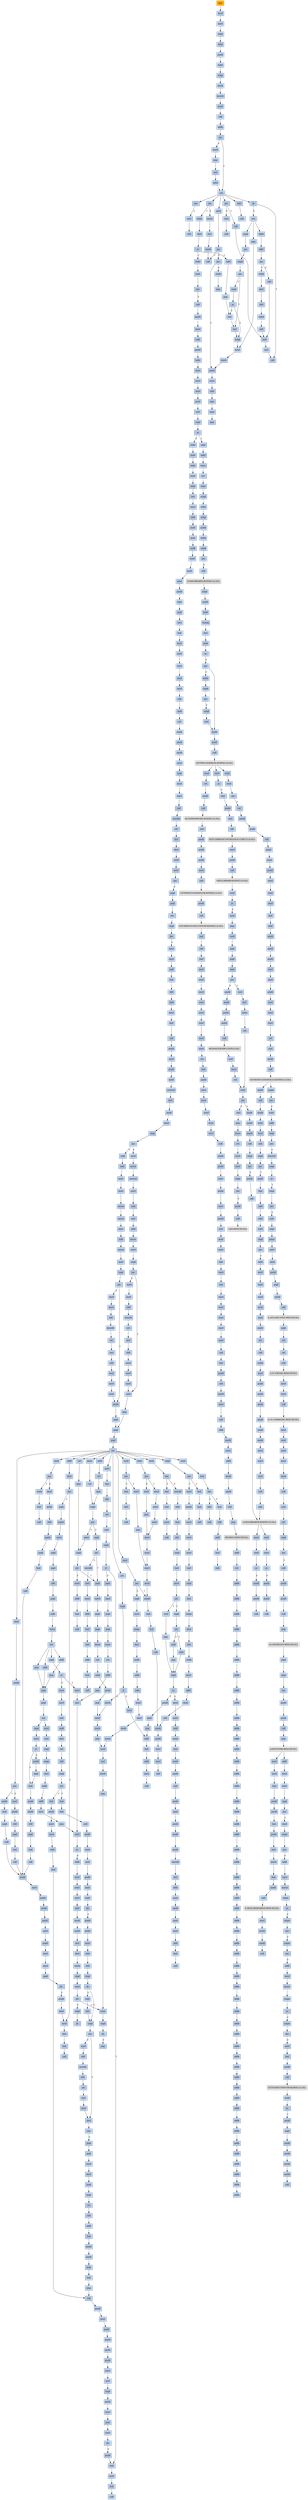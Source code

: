 strict digraph G {
	graph [bgcolor=transparent,
		name=G
	];
	node [color=lightsteelblue,
		fillcolor=lightsteelblue,
		shape=rectangle,
		style=filled
	];
	a0x0042ac73jmp_0x00400154	[color=lightgrey,
		fillcolor=orange,
		label=jmp];
	a0x00400154movl_0x41e01cUINT32_esi	[label=movl];
	a0x0042ac73jmp_0x00400154 -> a0x00400154movl_0x41e01cUINT32_esi	[color="#000000"];
	a0x00400159movl_esi_ebx	[label=movl];
	a0x00400154movl_0x41e01cUINT32_esi -> a0x00400159movl_esi_ebx	[color="#000000"];
	a0x0040015blodsl_ds_esi__eax	[label=lodsl];
	a0x00400159movl_esi_ebx -> a0x0040015blodsl_ds_esi__eax	[color="#000000"];
	a0x0040015clodsl_ds_esi__eax	[label=lodsl];
	a0x0040015blodsl_ds_esi__eax -> a0x0040015clodsl_ds_esi__eax	[color="#000000"];
	a0x0040015dpushl_eax	[label=pushl];
	a0x0040015clodsl_ds_esi__eax -> a0x0040015dpushl_eax	[color="#000000"];
	a0x0040015elodsl_ds_esi__eax	[label=lodsl];
	a0x0040015dpushl_eax -> a0x0040015elodsl_ds_esi__eax	[color="#000000"];
	a0x0040015fxchgl_eax_edi	[label=xchgl];
	a0x0040015elodsl_ds_esi__eax -> a0x0040015fxchgl_eax_edi	[color="#000000"];
	a0x00400160movb_0xffffff80UINT8_dl	[label=movb];
	a0x0040015fxchgl_eax_edi -> a0x00400160movb_0xffffff80UINT8_dl	[color="#000000"];
	a0x00400162movsb_ds_esi__es_edi_	[label=movsb];
	a0x00400160movb_0xffffff80UINT8_dl -> a0x00400162movsb_ds_esi__es_edi_	[color="#000000"];
	a0x00400163movb_0xffffff80UINT8_dh	[label=movb];
	a0x00400162movsb_ds_esi__es_edi_ -> a0x00400163movb_0xffffff80UINT8_dh	[color="#000000"];
	a0x00400165call_ebx_	[label=call];
	a0x00400163movb_0xffffff80UINT8_dh -> a0x00400165call_ebx_	[color="#000000"];
	a0x0040012caddb_dl_dl	[label=addb];
	a0x00400165call_ebx_ -> a0x0040012caddb_dl_dl	[color="#000000"];
	a0x0040012ejne_0x40010b	[label=jne];
	a0x0040012caddb_dl_dl -> a0x0040012ejne_0x40010b	[color="#000000"];
	a0x00400130movb_esi__dl	[label=movb];
	a0x0040012ejne_0x40010b -> a0x00400130movb_esi__dl	[color="#000000",
		label=F];
	a0x0040010bret	[label=ret];
	a0x0040012ejne_0x40010b -> a0x0040010bret	[color="#000000",
		label=T];
	a0x00400132jmp_0x400108	[label=jmp];
	a0x00400130movb_esi__dl -> a0x00400132jmp_0x400108	[color="#000000"];
	a0x00400108incl_esi	[label=incl];
	a0x00400132jmp_0x400108 -> a0x00400108incl_esi	[color="#000000"];
	a0x00400109adcb_dl_dl	[label=adcb];
	a0x00400108incl_esi -> a0x00400109adcb_dl_dl	[color="#000000"];
	a0x00400109adcb_dl_dl -> a0x0040010bret	[color="#000000"];
	a0x00400167jae_0x400162	[label=jae];
	a0x0040010bret -> a0x00400167jae_0x400162	[color="#000000"];
	a0x0040016djae_0x400185	[label=jae];
	a0x0040010bret -> a0x0040016djae_0x400185	[color="#000000"];
	a0x00400173jae_0x400196	[label=jae];
	a0x0040010bret -> a0x00400173jae_0x400196	[color="#000000"];
	a0x0040017cadcb_al_al	[label=adcb];
	a0x0040010bret -> a0x0040017cadcb_al_al	[color="#000000"];
	a0x0041e005adcl_ecx_ecx	[label=adcl];
	a0x0040010bret -> a0x0041e005adcl_ecx_ecx	[color="#000000"];
	a0x0041e009jb_0x0041e003	[label=jb];
	a0x0040010bret -> a0x0041e009jb_0x0041e003	[color="#000000"];
	a0x00400169xorl_ecx_ecx	[label=xorl];
	a0x00400167jae_0x400162 -> a0x00400169xorl_ecx_ecx	[color="#000000",
		label=F];
	a0x0040016bcall_ebx_	[label=call];
	a0x00400169xorl_ecx_ecx -> a0x0040016bcall_ebx_	[color="#000000"];
	a0x0040016fxorl_eax_eax	[label=xorl];
	a0x0040016djae_0x400185 -> a0x0040016fxorl_eax_eax	[color="#000000",
		label=F];
	a0x00400185call_0x41e000	[label=call];
	a0x0040016djae_0x400185 -> a0x00400185call_0x41e000	[color="#000000",
		label=T];
	a0x00400171call_ebx_	[label=call];
	a0x0040016fxorl_eax_eax -> a0x00400171call_ebx_	[color="#000000"];
	a0x00400175movb_0xffffff80UINT8_dh	[label=movb];
	a0x00400173jae_0x400196 -> a0x00400175movb_0xffffff80UINT8_dh	[color="#000000",
		label=F];
	a0x00400196lodsb_ds_esi__al	[label=lodsb];
	a0x00400173jae_0x400196 -> a0x00400196lodsb_ds_esi__al	[color="#000000",
		label=T];
	a0x00400177incl_ecx	[label=incl];
	a0x00400175movb_0xffffff80UINT8_dh -> a0x00400177incl_ecx	[color="#000000"];
	a0x00400178movb_0x10UINT8_al	[label=movb];
	a0x00400177incl_ecx -> a0x00400178movb_0x10UINT8_al	[color="#000000"];
	a0x0040017acall_ebx_	[label=call];
	a0x00400178movb_0x10UINT8_al -> a0x0040017acall_ebx_	[color="#000000"];
	a0x0040017ejae_0x40017a	[label=jae];
	a0x0040017cadcb_al_al -> a0x0040017ejae_0x40017a	[color="#000000"];
	a0x0040017ejae_0x40017a -> a0x0040017acall_ebx_	[color="#000000",
		label=T];
	a0x00400180jne_0x4001c0	[label=jne];
	a0x0040017ejae_0x40017a -> a0x00400180jne_0x4001c0	[color="#000000",
		label=F];
	a0x00400182stosb_al_es_edi_	[label=stosb];
	a0x00400180jne_0x4001c0 -> a0x00400182stosb_al_es_edi_	[color="#000000",
		label=F];
	a0x004001c0pushl_esi	[label=pushl];
	a0x00400180jne_0x4001c0 -> a0x004001c0pushl_esi	[color="#000000",
		label=T];
	a0x00400183jmp_0x400165	[label=jmp];
	a0x00400182stosb_al_es_edi_ -> a0x00400183jmp_0x400165	[color="#000000"];
	a0x004001c1movl_edi_esi	[label=movl];
	a0x004001c0pushl_esi -> a0x004001c1movl_edi_esi	[color="#000000"];
	a0x004001c3subl_eax_esi	[label=subl];
	a0x004001c1movl_edi_esi -> a0x004001c3subl_eax_esi	[color="#000000"];
	a0x004001c5repz_movsb_ds_esi__es_edi_	[label=repz];
	a0x004001c3subl_eax_esi -> a0x004001c5repz_movsb_ds_esi__es_edi_	[color="#000000"];
	a0x004001c7popl_esi	[label=popl];
	a0x004001c5repz_movsb_ds_esi__es_edi_ -> a0x004001c7popl_esi	[color="#000000"];
	a0x004001c8jmp_0x400165	[label=jmp];
	a0x004001c7popl_esi -> a0x004001c8jmp_0x400165	[color="#000000"];
	a0x00400197shrl_eax	[label=shrl];
	a0x00400196lodsb_ds_esi__al -> a0x00400197shrl_eax	[color="#000000"];
	a0x00400199je_0x4001ca	[label=je];
	a0x00400197shrl_eax -> a0x00400199je_0x4001ca	[color="#000000"];
	a0x0040019badcl_ecx_ecx	[label=adcl];
	a0x00400199je_0x4001ca -> a0x0040019badcl_ecx_ecx	[color="#000000",
		label=F];
	a0x004001calodsl_ds_esi__eax	[label=lodsl];
	a0x00400199je_0x4001ca -> a0x004001calodsl_ds_esi__eax	[color="#000000",
		label=T];
	a0x0040019djmp_0x4001b9	[label=jmp];
	a0x0040019badcl_ecx_ecx -> a0x0040019djmp_0x4001b9	[color="#000000"];
	a0x004001b9incl_ecx	[label=incl];
	a0x0040019djmp_0x4001b9 -> a0x004001b9incl_ecx	[color="#000000"];
	a0x004001baincl_ecx	[label=incl];
	a0x004001b9incl_ecx -> a0x004001baincl_ecx	[color="#000000"];
	a0x004001bbxchgl_eax_ebp	[label=xchgl];
	a0x004001baincl_ecx -> a0x004001bbxchgl_eax_ebp	[color="#000000"];
	a0x004001bcmovl_ebp_eax	[label=movl];
	a0x004001bbxchgl_eax_ebp -> a0x004001bcmovl_ebp_eax	[color="#000000"];
	a0x004001bemovb_0x0UINT8_dh	[label=movb];
	a0x004001bcmovl_ebp_eax -> a0x004001bemovb_0x0UINT8_dh	[color="#000000"];
	a0x004001bemovb_0x0UINT8_dh -> a0x004001c0pushl_esi	[color="#000000"];
	a0x0041e000xorl_ecx_ecx	[label=xorl];
	a0x00400185call_0x41e000 -> a0x0041e000xorl_ecx_ecx	[color="#000000"];
	a0x0041e002incl_ecx	[label=incl];
	a0x0041e000xorl_ecx_ecx -> a0x0041e002incl_ecx	[color="#000000"];
	a0x0041e003call_ebx_	[label=call];
	a0x0041e002incl_ecx -> a0x0041e003call_ebx_	[color="#000000"];
	a0x0041e007call_ebx_	[label=call];
	a0x0041e005adcl_ecx_ecx -> a0x0041e007call_ebx_	[color="#000000"];
	a0x0041e009jb_0x0041e003 -> a0x0041e003call_ebx_	[color="#000000",
		label=T];
	a0x0041e00bret	[label=ret];
	a0x0041e009jb_0x0041e003 -> a0x0041e00bret	[color="#000000",
		label=F];
	a0x0040018aaddb_dh_dh	[label=addb];
	a0x0041e00bret -> a0x0040018aaddb_dh_dh	[color="#000000"];
	a0x004001a8cmpl_0x7d00UINT32_eax	[label=cmpl];
	a0x0041e00bret -> a0x004001a8cmpl_0x7d00UINT32_eax	[color="#000000"];
	a0x00400194jmp_0x4001bc	[label=jmp];
	a0x0041e00bret -> a0x00400194jmp_0x4001bc	[color="#000000"];
	a0x0040018csbbl_0x1UINT8_ecx	[label=sbbl];
	a0x0040018aaddb_dh_dh -> a0x0040018csbbl_0x1UINT8_ecx	[color="#000000"];
	a0x0040018fjne_0x40019f	[label=jne];
	a0x0040018csbbl_0x1UINT8_ecx -> a0x0040018fjne_0x40019f	[color="#000000"];
	a0x0040019fxchgl_eax_ecx	[label=xchgl];
	a0x0040018fjne_0x40019f -> a0x0040019fxchgl_eax_ecx	[color="#000000",
		label=T];
	a0x00400191call__4ebx_	[label=call];
	a0x0040018fjne_0x40019f -> a0x00400191call__4ebx_	[color="#000000",
		label=F];
	a0x004001a0decl_eax	[label=decl];
	a0x0040019fxchgl_eax_ecx -> a0x004001a0decl_eax	[color="#000000"];
	a0x004001a1shll_0x8UINT8_eax	[label=shll];
	a0x004001a0decl_eax -> a0x004001a1shll_0x8UINT8_eax	[color="#000000"];
	a0x004001a4lodsb_ds_esi__al	[label=lodsb];
	a0x004001a1shll_0x8UINT8_eax -> a0x004001a4lodsb_ds_esi__al	[color="#000000"];
	a0x004001a5call__4ebx_	[label=call];
	a0x004001a4lodsb_ds_esi__al -> a0x004001a5call__4ebx_	[color="#000000"];
	a0x004001a5call__4ebx_ -> a0x0041e000xorl_ecx_ecx	[color="#000000"];
	a0x004001adjae_0x4001b9	[label=jae];
	a0x004001a8cmpl_0x7d00UINT32_eax -> a0x004001adjae_0x4001b9	[color="#000000"];
	a0x004001afcmpb_0x5UINT8_ah	[label=cmpb];
	a0x004001adjae_0x4001b9 -> a0x004001afcmpb_0x5UINT8_ah	[color="#000000",
		label=F];
	a0x004001b2jae_0x4001ba	[label=jae];
	a0x004001afcmpb_0x5UINT8_ah -> a0x004001b2jae_0x4001ba	[color="#000000"];
	a0x004001b2jae_0x4001ba -> a0x004001baincl_ecx	[color="#000000",
		label=T];
	a0x004001b4cmpl_0x7fUINT8_eax	[label=cmpl];
	a0x004001b2jae_0x4001ba -> a0x004001b4cmpl_0x7fUINT8_eax	[color="#000000",
		label=F];
	a0x004001b7ja_0x4001bb	[label=ja];
	a0x004001b4cmpl_0x7fUINT8_eax -> a0x004001b7ja_0x4001bb	[color="#000000"];
	a0x004001b7ja_0x4001bb -> a0x004001b9incl_ecx	[color="#000000",
		label=F];
	a0x004001b7ja_0x4001bb -> a0x004001bbxchgl_eax_ebp	[color="#000000",
		label=T];
	a0x00400191call__4ebx_ -> a0x0041e000xorl_ecx_ecx	[color="#000000"];
	a0x00400194jmp_0x4001bc -> a0x004001bcmovl_ebp_eax	[color="#000000"];
	a0x004001cbtestl_eax_eax	[label=testl];
	a0x004001calodsl_ds_esi__eax -> a0x004001cbtestl_eax_eax	[color="#000000"];
	a0x004001cdjne_0x40015f	[label=jne];
	a0x004001cbtestl_eax_eax -> a0x004001cdjne_0x40015f	[color="#000000"];
	a0x004001cfcall_0x42aeef	[label=call];
	a0x004001cdjne_0x40015f -> a0x004001cfcall_0x42aeef	[color="#000000",
		label=F];
	a0x0042aeefpushl_ebp	[label=pushl];
	a0x004001cfcall_0x42aeef -> a0x0042aeefpushl_ebp	[color="#000000"];
	a0x0042aef0movl_esp_ebp	[label=movl];
	a0x0042aeefpushl_ebp -> a0x0042aef0movl_esp_ebp	[color="#000000"];
	a0x0042aef2subl_0x40UINT8_esp	[label=subl];
	a0x0042aef0movl_esp_ebp -> a0x0042aef2subl_0x40UINT8_esp	[color="#000000"];
	a0x0042aef5pushl_ebx	[label=pushl];
	a0x0042aef2subl_0x40UINT8_esp -> a0x0042aef5pushl_ebx	[color="#000000"];
	a0x0042aef6lodsl_ds_esi__eax	[label=lodsl];
	a0x0042aef5pushl_ebx -> a0x0042aef6lodsl_ds_esi__eax	[color="#000000"];
	a0x0042aef7movl_eax__40ebp_	[label=movl];
	a0x0042aef6lodsl_ds_esi__eax -> a0x0042aef7movl_eax__40ebp_	[color="#000000"];
	a0x0042aefamovl_esi__28ebp_	[label=movl];
	a0x0042aef7movl_eax__40ebp_ -> a0x0042aefamovl_esi__28ebp_	[color="#000000"];
	a0x0042aefdmovl__40ebp__ebx	[label=movl];
	a0x0042aefamovl_esi__28ebp_ -> a0x0042aefdmovl__40ebp__ebx	[color="#000000"];
	a0x0042af00movl__28ebp__esi	[label=movl];
	a0x0042aefdmovl__40ebp__ebx -> a0x0042af00movl__28ebp__esi	[color="#000000"];
	a0x0042af03xorl_eax_eax	[label=xorl];
	a0x0042af00movl__28ebp__esi -> a0x0042af03xorl_eax_eax	[color="#000000"];
	a0x0042af05cmpl_eax_esi_	[label=cmpl];
	a0x0042af03xorl_eax_eax -> a0x0042af05cmpl_eax_esi_	[color="#000000"];
	a0x0042af07je_0x42b1bf	[label=je];
	a0x0042af05cmpl_eax_esi_ -> a0x0042af07je_0x42b1bf	[color="#000000"];
	a0x0042af0dlodsl_ds_esi__eax	[label=lodsl];
	a0x0042af07je_0x42b1bf -> a0x0042af0dlodsl_ds_esi__eax	[color="#000000",
		label=F];
	a0x0042b1bfpopl_ebx	[label=popl];
	a0x0042af07je_0x42b1bf -> a0x0042b1bfpopl_ebx	[color="#000000",
		label=T];
	a0x0042af0emovl_eax__40ebp_	[label=movl];
	a0x0042af0dlodsl_ds_esi__eax -> a0x0042af0emovl_eax__40ebp_	[color="#000000"];
	a0x0042af11lodsl_ds_esi__eax	[label=lodsl];
	a0x0042af0emovl_eax__40ebp_ -> a0x0042af11lodsl_ds_esi__eax	[color="#000000"];
	a0x0042af12movl_eax__24ebp_	[label=movl];
	a0x0042af11lodsl_ds_esi__eax -> a0x0042af12movl_eax__24ebp_	[color="#000000"];
	a0x0042af15lodsl_ds_esi__eax	[label=lodsl];
	a0x0042af12movl_eax__24ebp_ -> a0x0042af15lodsl_ds_esi__eax	[color="#000000"];
	a0x0042af16incl_esi	[label=incl];
	a0x0042af15lodsl_ds_esi__eax -> a0x0042af16incl_esi	[color="#000000"];
	a0x0042af17movl_esi__44ebp_	[label=movl];
	a0x0042af16incl_esi -> a0x0042af17movl_esi__44ebp_	[color="#000000"];
	a0x0042af1aaddl_eax_esi	[label=addl];
	a0x0042af17movl_esi__44ebp_ -> a0x0042af1aaddl_eax_esi	[color="#000000"];
	a0x0042af1cmovl_esi__28ebp_	[label=movl];
	a0x0042af1aaddl_eax_esi -> a0x0042af1cmovl_esi__28ebp_	[color="#000000"];
	a0x0042af1fmovl__44ebp__edx	[label=movl];
	a0x0042af1cmovl_esi__28ebp_ -> a0x0042af1fmovl__44ebp__edx	[color="#000000"];
	a0x0042af22andb_0x0UINT8__1ebp_	[label=andb];
	a0x0042af1fmovl__44ebp__edx -> a0x0042af22andb_0x0UINT8__1ebp_	[color="#000000"];
	a0x0042af26movl_0x1b9bUINT32_ecx	[label=movl];
	a0x0042af22andb_0x0UINT8__1ebp_ -> a0x0042af26movl_0x1b9bUINT32_ecx	[color="#000000"];
	a0x0042af2bmovl_0x4000400UINT32_eax	[label=movl];
	a0x0042af26movl_0x1b9bUINT32_ecx -> a0x0042af2bmovl_0x4000400UINT32_eax	[color="#000000"];
	a0x0042af30movl_ebx_edi	[label=movl];
	a0x0042af2bmovl_0x4000400UINT32_eax -> a0x0042af30movl_ebx_edi	[color="#000000"];
	a0x0042af32pushl_0x1UINT8	[label=pushl];
	a0x0042af30movl_ebx_edi -> a0x0042af32pushl_0x1UINT8	[color="#000000"];
	a0x0042af34repz_stosl_eax_es_edi_	[label=repz];
	a0x0042af32pushl_0x1UINT8 -> a0x0042af34repz_stosl_eax_es_edi_	[color="#000000"];
	a0x0042af36popl_edi	[label=popl];
	a0x0042af34repz_stosl_eax_es_edi_ -> a0x0042af36popl_edi	[color="#000000"];
	a0x0042af37xorl_esi_esi	[label=xorl];
	a0x0042af36popl_edi -> a0x0042af37xorl_esi_esi	[color="#000000"];
	a0x0042af39leal__64ebp__ecx	[label=leal];
	a0x0042af37xorl_esi_esi -> a0x0042af39leal__64ebp__ecx	[color="#000000"];
	a0x0042af3cmovl_edi__20ebp_	[label=movl];
	a0x0042af39leal__64ebp__ecx -> a0x0042af3cmovl_edi__20ebp_	[color="#000000"];
	a0x0042af3fmovl_edi__16ebp_	[label=movl];
	a0x0042af3cmovl_edi__20ebp_ -> a0x0042af3fmovl_edi__16ebp_	[color="#000000"];
	a0x0042af42movl_edi__36ebp_	[label=movl];
	a0x0042af3fmovl_edi__16ebp_ -> a0x0042af42movl_edi__36ebp_	[color="#000000"];
	a0x0042af45movl_esi__8ebp_	[label=movl];
	a0x0042af42movl_edi__36ebp_ -> a0x0042af45movl_esi__8ebp_	[color="#000000"];
	a0x0042af48movl_esi__32ebp_	[label=movl];
	a0x0042af45movl_esi__8ebp_ -> a0x0042af48movl_esi__32ebp_	[color="#000000"];
	a0x0042af4bcall_0x42ac8c	[label=call];
	a0x0042af48movl_esi__32ebp_ -> a0x0042af4bcall_0x42ac8c	[color="#000000"];
	a0x0042ac8candl_0x0UINT8_0x8ecx_	[label=andl];
	a0x0042af4bcall_0x42ac8c -> a0x0042ac8candl_0x0UINT8_0x8ecx_	[color="#000000"];
	a0x0042ac90orl_0xffffffffUINT8_0x4ecx_	[label=orl];
	a0x0042ac8candl_0x0UINT8_0x8ecx_ -> a0x0042ac90orl_0xffffffffUINT8_0x4ecx_	[color="#000000"];
	a0x0042ac94pushl_esi	[label=pushl];
	a0x0042ac90orl_0xffffffffUINT8_0x4ecx_ -> a0x0042ac94pushl_esi	[color="#000000"];
	a0x0042ac95pushl_edi	[label=pushl];
	a0x0042ac94pushl_esi -> a0x0042ac95pushl_edi	[color="#000000"];
	a0x0042ac96pushl_0x5UINT8	[label=pushl];
	a0x0042ac95pushl_edi -> a0x0042ac96pushl_0x5UINT8	[color="#000000"];
	a0x0042ac98movl_edx_ecx_	[label=movl];
	a0x0042ac96pushl_0x5UINT8 -> a0x0042ac98movl_edx_ecx_	[color="#000000"];
	a0x0042ac9apopl_edx	[label=popl];
	a0x0042ac98movl_edx_ecx_ -> a0x0042ac9apopl_edx	[color="#000000"];
	a0x0042ac9bmovl_ecx__eax	[label=movl];
	a0x0042ac9apopl_edx -> a0x0042ac9bmovl_ecx__eax	[color="#000000"];
	a0x0042ac9dmovl_0x8ecx__esi	[label=movl];
	a0x0042ac9bmovl_ecx__eax -> a0x0042ac9dmovl_0x8ecx__esi	[color="#000000"];
	a0x0042aca0shll_0x8UINT8_esi	[label=shll];
	a0x0042ac9dmovl_0x8ecx__esi -> a0x0042aca0shll_0x8UINT8_esi	[color="#000000"];
	a0x0042aca3movzbl_eax__edi	[label=movzbl];
	a0x0042aca0shll_0x8UINT8_esi -> a0x0042aca3movzbl_eax__edi	[color="#000000"];
	a0x0042aca6orl_edi_esi	[label=orl];
	a0x0042aca3movzbl_eax__edi -> a0x0042aca6orl_edi_esi	[color="#000000"];
	a0x0042aca8incl_eax	[label=incl];
	a0x0042aca6orl_edi_esi -> a0x0042aca8incl_eax	[color="#000000"];
	a0x0042aca9decl_edx	[label=decl];
	a0x0042aca8incl_eax -> a0x0042aca9decl_edx	[color="#000000"];
	a0x0042acaamovl_esi_0x8ecx_	[label=movl];
	a0x0042aca9decl_edx -> a0x0042acaamovl_esi_0x8ecx_	[color="#000000"];
	a0x0042acadmovl_eax_ecx_	[label=movl];
	a0x0042acaamovl_esi_0x8ecx_ -> a0x0042acadmovl_eax_ecx_	[color="#000000"];
	a0x0042acafjne_0x42ac9b	[label=jne];
	a0x0042acadmovl_eax_ecx_ -> a0x0042acafjne_0x42ac9b	[color="#000000"];
	a0x0042acb1popl_edi	[label=popl];
	a0x0042acafjne_0x42ac9b -> a0x0042acb1popl_edi	[color="#000000",
		label=F];
	a0x0042acb2popl_esi	[label=popl];
	a0x0042acb1popl_edi -> a0x0042acb2popl_esi	[color="#000000"];
	a0x0042acb3ret	[label=ret];
	a0x0042acb2popl_esi -> a0x0042acb3ret	[color="#000000"];
	a0x0042af50cmpl_esi__40ebp_	[label=cmpl];
	a0x0042acb3ret -> a0x0042af50cmpl_esi__40ebp_	[color="#000000"];
	a0x0042af53jbe_0x42af00	[label=jbe];
	a0x0042af50cmpl_esi__40ebp_ -> a0x0042af53jbe_0x42af00	[color="#000000"];
	a0x0042af55movl__8ebp__eax	[label=movl];
	a0x0042af53jbe_0x42af00 -> a0x0042af55movl__8ebp__eax	[color="#000000",
		label=F];
	a0x0042af58movl_esi_ecx	[label=movl];
	a0x0042af55movl__8ebp__eax -> a0x0042af58movl_esi_ecx	[color="#000000"];
	a0x0042af5aandl_0x3UINT8_eax	[label=andl];
	a0x0042af58movl_esi_ecx -> a0x0042af5aandl_0x3UINT8_eax	[color="#000000"];
	a0x0042af5dleal__64ebp__edx	[label=leal];
	a0x0042af5aandl_0x3UINT8_eax -> a0x0042af5dleal__64ebp__edx	[color="#000000"];
	a0x0042af60shll_0x4UINT8_ecx	[label=shll];
	a0x0042af5dleal__64ebp__edx -> a0x0042af60shll_0x4UINT8_ecx	[color="#000000"];
	a0x0042af63addl_eax_ecx	[label=addl];
	a0x0042af60shll_0x4UINT8_ecx -> a0x0042af63addl_eax_ecx	[color="#000000"];
	a0x0042af65movl_eax__12ebp_	[label=movl];
	a0x0042af63addl_eax_ecx -> a0x0042af65movl_eax__12ebp_	[color="#000000"];
	a0x0042af68leal_ebxecx2__ecx	[label=leal];
	a0x0042af65movl_eax__12ebp_ -> a0x0042af68leal_ebxecx2__ecx	[color="#000000"];
	a0x0042af6bcall_0x42acf8	[label=call];
	a0x0042af68leal_ebxecx2__ecx -> a0x0042af6bcall_0x42acf8	[color="#000000"];
	a0x0042acf8pushl_esi	[label=pushl];
	a0x0042af6bcall_0x42acf8 -> a0x0042acf8pushl_esi	[color="#000000"];
	a0x0042acf9movl_0x4edx__esi	[label=movl];
	a0x0042acf8pushl_esi -> a0x0042acf9movl_0x4edx__esi	[color="#000000"];
	a0x0042acfcpushl_edi	[label=pushl];
	a0x0042acf9movl_0x4edx__esi -> a0x0042acfcpushl_edi	[color="#000000"];
	a0x0042acfdmovl_esi_eax	[label=movl];
	a0x0042acfcpushl_edi -> a0x0042acfdmovl_esi_eax	[color="#000000"];
	a0x0042acffmovzwl_ecx__edi	[label=movzwl];
	a0x0042acfdmovl_esi_eax -> a0x0042acffmovzwl_ecx__edi	[color="#000000"];
	a0x0042ad02shrl_0xbUINT8_eax	[label=shrl];
	a0x0042acffmovzwl_ecx__edi -> a0x0042ad02shrl_0xbUINT8_eax	[color="#000000"];
	a0x0042ad05imull_edi_eax	[label=imull];
	a0x0042ad02shrl_0xbUINT8_eax -> a0x0042ad05imull_edi_eax	[color="#000000"];
	a0x0042ad08movl_0x8edx__edi	[label=movl];
	a0x0042ad05imull_edi_eax -> a0x0042ad08movl_0x8edx__edi	[color="#000000"];
	a0x0042ad0bcmpl_eax_edi	[label=cmpl];
	a0x0042ad08movl_0x8edx__edi -> a0x0042ad0bcmpl_eax_edi	[color="#000000"];
	a0x0042ad0djae_0x42ad4e	[label=jae];
	a0x0042ad0bcmpl_eax_edi -> a0x0042ad0djae_0x42ad4e	[color="#000000"];
	a0x0042ad0fmovl_eax_0x4edx_	[label=movl];
	a0x0042ad0djae_0x42ad4e -> a0x0042ad0fmovl_eax_0x4edx_	[color="#000000",
		label=F];
	a0x0042ad4esubl_eax_esi	[label=subl];
	a0x0042ad0djae_0x42ad4e -> a0x0042ad4esubl_eax_esi	[color="#000000",
		label=T];
	a0x0042ad12movw_ecx__ax	[label=movw];
	a0x0042ad0fmovl_eax_0x4edx_ -> a0x0042ad12movw_ecx__ax	[color="#000000"];
	a0x0042ad15movzwl_ax_esi	[label=movzwl];
	a0x0042ad12movw_ecx__ax -> a0x0042ad15movzwl_ax_esi	[color="#000000"];
	a0x0042ad18movl_0x800UINT32_edi	[label=movl];
	a0x0042ad15movzwl_ax_esi -> a0x0042ad18movl_0x800UINT32_edi	[color="#000000"];
	a0x0042ad1dsubl_esi_edi	[label=subl];
	a0x0042ad18movl_0x800UINT32_edi -> a0x0042ad1dsubl_esi_edi	[color="#000000"];
	a0x0042ad1fsarl_0x5UINT8_edi	[label=sarl];
	a0x0042ad1dsubl_esi_edi -> a0x0042ad1fsarl_0x5UINT8_edi	[color="#000000"];
	a0x0042ad22addl_eax_edi	[label=addl];
	a0x0042ad1fsarl_0x5UINT8_edi -> a0x0042ad22addl_eax_edi	[color="#000000"];
	a0x0042ad24movw_di_ecx_	[label=movw];
	a0x0042ad22addl_eax_edi -> a0x0042ad24movw_di_ecx_	[color="#000000"];
	a0x0042ad27movl_0x4edx__eax	[label=movl];
	a0x0042ad24movw_di_ecx_ -> a0x0042ad27movl_0x4edx__eax	[color="#000000"];
	a0x0042ad2acmpl_0x1000000UINT32_eax	[label=cmpl];
	a0x0042ad27movl_0x4edx__eax -> a0x0042ad2acmpl_0x1000000UINT32_eax	[color="#000000"];
	a0x0042ad2fjae_0x42ad4a	[label=jae];
	a0x0042ad2acmpl_0x1000000UINT32_eax -> a0x0042ad2fjae_0x42ad4a	[color="#000000"];
	a0x0042ad4axorl_eax_eax	[label=xorl];
	a0x0042ad2fjae_0x42ad4a -> a0x0042ad4axorl_eax_eax	[color="#000000",
		label=T];
	a0x0042ad31movl_edx__ecx	[label=movl];
	a0x0042ad2fjae_0x42ad4a -> a0x0042ad31movl_edx__ecx	[color="#000000",
		label=F];
	a0x0042ad4cjmp_0x42ad8d	[label=jmp];
	a0x0042ad4axorl_eax_eax -> a0x0042ad4cjmp_0x42ad8d	[color="#000000"];
	a0x0042ad8dpopl_edi	[label=popl];
	a0x0042ad4cjmp_0x42ad8d -> a0x0042ad8dpopl_edi	[color="#000000"];
	a0x0042ad8epopl_esi	[label=popl];
	a0x0042ad8dpopl_edi -> a0x0042ad8epopl_esi	[color="#000000"];
	a0x0042ad8fret	[label=ret];
	a0x0042ad8epopl_esi -> a0x0042ad8fret	[color="#000000"];
	a0x0042af70testl_eax_eax	[label=testl];
	a0x0042ad8fret -> a0x0042af70testl_eax_eax	[color="#000000"];
	a0x0042afe4orl__52ebp__eax	[label=orl];
	a0x0042ad8fret -> a0x0042afe4orl__52ebp__eax	[color="#000000"];
	a0x0042b00fcmpl_0x1UINT8_eax	[label=cmpl];
	a0x0042ad8fret -> a0x0042b00fcmpl_0x1UINT8_eax	[color="#000000"];
	a0x0042b027testl_eax_eax	[label=testl];
	a0x0042ad8fret -> a0x0042b027testl_eax_eax	[color="#000000"];
	a0x0042b03ftestl_eax_eax	[label=testl];
	a0x0042ad8fret -> a0x0042b03ftestl_eax_eax	[color="#000000"];
	a0x0042ae95testl_eax_eax	[label=testl];
	a0x0042ad8fret -> a0x0042ae95testl_eax_eax	[color="#000000"];
	a0x0042adb3addl_esi_eax	[label=addl];
	a0x0042ad8fret -> a0x0042adb3addl_esi_eax	[color="#000000"];
	a0x0042ae33movl_eax_ebx	[label=movl];
	a0x0042ad8fret -> a0x0042ae33movl_eax_ebx	[color="#000000"];
	a0x0042ae61addl_ebx_ebx	[label=addl];
	a0x0042ad8fret -> a0x0042ae61addl_ebx_ebx	[color="#000000"];
	a0x0042ae7dorl_eax_ebx	[label=orl];
	a0x0042ad8fret -> a0x0042ae7dorl_eax_ebx	[color="#000000"];
	a0x0042adf2movl_edi_ecx	[label=movl];
	a0x0042ad8fret -> a0x0042adf2movl_edi_ecx	[color="#000000"];
	a0x0042b079testl_eax_eax	[label=testl];
	a0x0042ad8fret -> a0x0042b079testl_eax_eax	[color="#000000"];
	a0x0042b091testl_eax_eax	[label=testl];
	a0x0042ad8fret -> a0x0042b091testl_eax_eax	[color="#000000"];
	a0x0042aeb9testl_eax_eax	[label=testl];
	a0x0042ad8fret -> a0x0042aeb9testl_eax_eax	[color="#000000"];
	a0x0042af72jne_0x42aff9	[label=jne];
	a0x0042af70testl_eax_eax -> a0x0042af72jne_0x42aff9	[color="#000000"];
	a0x0042af78movzbl__1ebp__eax	[label=movzbl];
	a0x0042af72jne_0x42aff9 -> a0x0042af78movzbl__1ebp__eax	[color="#000000",
		label=F];
	a0x0042aff9leal__64ebp__edx	[label=leal];
	a0x0042af72jne_0x42aff9 -> a0x0042aff9leal__64ebp__edx	[color="#000000",
		label=T];
	a0x0042af7cshrl_0x4UINT8_eax	[label=shrl];
	a0x0042af78movzbl__1ebp__eax -> a0x0042af7cshrl_0x4UINT8_eax	[color="#000000"];
	a0x0042af7fleal_eaxeax2__eax	[label=leal];
	a0x0042af7cshrl_0x4UINT8_eax -> a0x0042af7fleal_eaxeax2__eax	[color="#000000"];
	a0x0042af82shll_0x9UINT8_eax	[label=shll];
	a0x0042af7fleal_eaxeax2__eax -> a0x0042af82shll_0x9UINT8_eax	[color="#000000"];
	a0x0042af85cmpl_0x4UINT8_esi	[label=cmpl];
	a0x0042af82shll_0x9UINT8_eax -> a0x0042af85cmpl_0x4UINT8_esi	[color="#000000"];
	a0x0042af88leal_0xe6ceaxebx__ecx	[label=leal];
	a0x0042af85cmpl_0x4UINT8_esi -> a0x0042af88leal_0xe6ceaxebx__ecx	[color="#000000"];
	a0x0042af8fmovl_ecx__12ebp_	[label=movl];
	a0x0042af88leal_0xe6ceaxebx__ecx -> a0x0042af8fmovl_ecx__12ebp_	[color="#000000"];
	a0x0042af92jnl_0x42af98	[label=jnl];
	a0x0042af8fmovl_ecx__12ebp_ -> a0x0042af92jnl_0x42af98	[color="#000000"];
	a0x0042af94xorl_esi_esi	[label=xorl];
	a0x0042af92jnl_0x42af98 -> a0x0042af94xorl_esi_esi	[color="#000000",
		label=F];
	a0x0042af98cmpl_0xaUINT8_esi	[label=cmpl];
	a0x0042af92jnl_0x42af98 -> a0x0042af98cmpl_0xaUINT8_esi	[color="#000000",
		label=T];
	a0x0042af96jmp_0x42afa5	[label=jmp];
	a0x0042af94xorl_esi_esi -> a0x0042af96jmp_0x42afa5	[color="#000000"];
	a0x0042afa5cmpl_0x0UINT8__32ebp_	[label=cmpl];
	a0x0042af96jmp_0x42afa5 -> a0x0042afa5cmpl_0x0UINT8__32ebp_	[color="#000000"];
	a0x0042afa9je_0x42afcd	[label=je];
	a0x0042afa5cmpl_0x0UINT8__32ebp_ -> a0x0042afa9je_0x42afcd	[color="#000000"];
	a0x0042afcdpushl_0x1UINT8	[label=pushl];
	a0x0042afa9je_0x42afcd -> a0x0042afcdpushl_0x1UINT8	[color="#000000",
		label=T];
	a0x0042afabmovl__8ebp__eax	[label=movl];
	a0x0042afa9je_0x42afcd -> a0x0042afabmovl__8ebp__eax	[color="#000000",
		label=F];
	a0x0042afcfpopl_eax	[label=popl];
	a0x0042afcdpushl_0x1UINT8 -> a0x0042afcfpopl_eax	[color="#000000"];
	a0x0042afd0jmp_0x42afd5	[label=jmp];
	a0x0042afcfpopl_eax -> a0x0042afd0jmp_0x42afd5	[color="#000000"];
	a0x0042afd5addl_eax_eax	[label=addl];
	a0x0042afd0jmp_0x42afd5 -> a0x0042afd5addl_eax_eax	[color="#000000"];
	a0x0042afd7leal__64ebp__edx	[label=leal];
	a0x0042afd5addl_eax_eax -> a0x0042afd7leal__64ebp__edx	[color="#000000"];
	a0x0042afdaaddl_eax_ecx	[label=addl];
	a0x0042afd7leal__64ebp__edx -> a0x0042afdaaddl_eax_ecx	[color="#000000"];
	a0x0042afdcmovl_eax__52ebp_	[label=movl];
	a0x0042afdaaddl_eax_ecx -> a0x0042afdcmovl_eax__52ebp_	[color="#000000"];
	a0x0042afdfcall_0x42acf8	[label=call];
	a0x0042afdcmovl_eax__52ebp_ -> a0x0042afdfcall_0x42acf8	[color="#000000"];
	a0x0042afe7cmpl_0x100UINT32_eax	[label=cmpl];
	a0x0042afe4orl__52ebp__eax -> a0x0042afe7cmpl_0x100UINT32_eax	[color="#000000"];
	a0x0042afecjl_0x42afd2	[label=jl];
	a0x0042afe7cmpl_0x100UINT32_eax -> a0x0042afecjl_0x42afd2	[color="#000000"];
	a0x0042afd2movl__12ebp__ecx	[label=movl];
	a0x0042afecjl_0x42afd2 -> a0x0042afd2movl__12ebp__ecx	[color="#000000",
		label=T];
	a0x0042afeemovb_al__1ebp_	[label=movb];
	a0x0042afecjl_0x42afd2 -> a0x0042afeemovb_al__1ebp_	[color="#000000",
		label=F];
	a0x0042afd2movl__12ebp__ecx -> a0x0042afd5addl_eax_eax	[color="#000000"];
	a0x0042ad50subl_eax_edi	[label=subl];
	a0x0042ad4esubl_eax_esi -> a0x0042ad50subl_eax_edi	[color="#000000"];
	a0x0042ad52movl_esi_0x4edx_	[label=movl];
	a0x0042ad50subl_eax_edi -> a0x0042ad52movl_esi_0x4edx_	[color="#000000"];
	a0x0042ad55movl_edi_0x8edx_	[label=movl];
	a0x0042ad52movl_esi_0x4edx_ -> a0x0042ad55movl_edi_0x8edx_	[color="#000000"];
	a0x0042ad58movw_ecx__ax	[label=movw];
	a0x0042ad55movl_edi_0x8edx_ -> a0x0042ad58movw_ecx__ax	[color="#000000"];
	a0x0042ad5bmovw_ax_si	[label=movw];
	a0x0042ad58movw_ecx__ax -> a0x0042ad5bmovw_ax_si	[color="#000000"];
	a0x0042ad5eshrw_0x5UINT8_si	[label=shrw];
	a0x0042ad5bmovw_ax_si -> a0x0042ad5eshrw_0x5UINT8_si	[color="#000000"];
	a0x0042ad62subl_esi_eax	[label=subl];
	a0x0042ad5eshrw_0x5UINT8_si -> a0x0042ad62subl_esi_eax	[color="#000000"];
	a0x0042ad64movw_ax_ecx_	[label=movw];
	a0x0042ad62subl_esi_eax -> a0x0042ad64movw_ax_ecx_	[color="#000000"];
	a0x0042ad67movl_0x4edx__eax	[label=movl];
	a0x0042ad64movw_ax_ecx_ -> a0x0042ad67movl_0x4edx__eax	[color="#000000"];
	a0x0042ad6acmpl_0x1000000UINT32_eax	[label=cmpl];
	a0x0042ad67movl_0x4edx__eax -> a0x0042ad6acmpl_0x1000000UINT32_eax	[color="#000000"];
	a0x0042ad6fjae_0x42ad8a	[label=jae];
	a0x0042ad6acmpl_0x1000000UINT32_eax -> a0x0042ad6fjae_0x42ad8a	[color="#000000"];
	a0x0042ad8apushl_0x1UINT8	[label=pushl];
	a0x0042ad6fjae_0x42ad8a -> a0x0042ad8apushl_0x1UINT8	[color="#000000",
		label=T];
	a0x0042ad71movl_edx__ecx	[label=movl];
	a0x0042ad6fjae_0x42ad8a -> a0x0042ad71movl_edx__ecx	[color="#000000",
		label=F];
	a0x0042ad8cpopl_eax	[label=popl];
	a0x0042ad8apushl_0x1UINT8 -> a0x0042ad8cpopl_eax	[color="#000000"];
	a0x0042ad8cpopl_eax -> a0x0042ad8dpopl_edi	[color="#000000"];
	a0x0042ad73movl_0x8edx__esi	[label=movl];
	a0x0042ad71movl_edx__ecx -> a0x0042ad73movl_0x8edx__esi	[color="#000000"];
	a0x0042ad76shll_0x8UINT8_esi	[label=shll];
	a0x0042ad73movl_0x8edx__esi -> a0x0042ad76shll_0x8UINT8_esi	[color="#000000"];
	a0x0042ad79movzbl_ecx__edi	[label=movzbl];
	a0x0042ad76shll_0x8UINT8_esi -> a0x0042ad79movzbl_ecx__edi	[color="#000000"];
	a0x0042ad7corl_edi_esi	[label=orl];
	a0x0042ad79movzbl_ecx__edi -> a0x0042ad7corl_edi_esi	[color="#000000"];
	a0x0042ad7eincl_ecx	[label=incl];
	a0x0042ad7corl_edi_esi -> a0x0042ad7eincl_ecx	[color="#000000"];
	a0x0042ad7fshll_0x8UINT8_eax	[label=shll];
	a0x0042ad7eincl_ecx -> a0x0042ad7fshll_0x8UINT8_eax	[color="#000000"];
	a0x0042ad82movl_esi_0x8edx_	[label=movl];
	a0x0042ad7fshll_0x8UINT8_eax -> a0x0042ad82movl_esi_0x8edx_	[color="#000000"];
	a0x0042ad85movl_ecx_edx_	[label=movl];
	a0x0042ad82movl_esi_0x8edx_ -> a0x0042ad85movl_ecx_edx_	[color="#000000"];
	a0x0042ad87movl_eax_0x4edx_	[label=movl];
	a0x0042ad85movl_ecx_edx_ -> a0x0042ad87movl_eax_0x4edx_	[color="#000000"];
	a0x0042ad87movl_eax_0x4edx_ -> a0x0042ad8apushl_0x1UINT8	[color="#000000"];
	a0x0042aff1movl__24ebp__eax	[label=movl];
	a0x0042afeemovb_al__1ebp_ -> a0x0042aff1movl__24ebp__eax	[color="#000000"];
	a0x0042aff4movb__1ebp__cl	[label=movb];
	a0x0042aff1movl__24ebp__eax -> a0x0042aff4movb__1ebp__cl	[color="#000000"];
	a0x0042aff7jmp_0x42b05f	[label=jmp];
	a0x0042aff4movb__1ebp__cl -> a0x0042aff7jmp_0x42b05f	[color="#000000"];
	a0x0042b05fmovl__8ebp__edx	[label=movl];
	a0x0042aff7jmp_0x42b05f -> a0x0042b05fmovl__8ebp__edx	[color="#000000"];
	a0x0042b062incl__8ebp_	[label=incl];
	a0x0042b05fmovl__8ebp__edx -> a0x0042b062incl__8ebp_	[color="#000000"];
	a0x0042b065movb_cl_edxeax_	[label=movb];
	a0x0042b062incl__8ebp_ -> a0x0042b065movb_cl_edxeax_	[color="#000000"];
	a0x0042b068jmp_0x42b1ae	[label=jmp];
	a0x0042b065movb_cl_edxeax_ -> a0x0042b068jmp_0x42b1ae	[color="#000000"];
	a0x0042b1aemovl__8ebp__eax	[label=movl];
	a0x0042b068jmp_0x42b1ae -> a0x0042b1aemovl__8ebp__eax	[color="#000000"];
	a0x0042b1b1cmpl__40ebp__eax	[label=cmpl];
	a0x0042b1aemovl__8ebp__eax -> a0x0042b1b1cmpl__40ebp__eax	[color="#000000"];
	a0x0042b1b4jb_0x42af55	[label=jb];
	a0x0042b1b1cmpl__40ebp__eax -> a0x0042b1b4jb_0x42af55	[color="#000000"];
	a0x0042b1bajmp_0x42af00	[label=jmp];
	a0x0042b1b4jb_0x42af55 -> a0x0042b1bajmp_0x42af00	[color="#000000",
		label=F];
	a0x0042ad33movl_0x8edx__esi	[label=movl];
	a0x0042ad31movl_edx__ecx -> a0x0042ad33movl_0x8edx__esi	[color="#000000"];
	a0x0042ad36shll_0x8UINT8_esi	[label=shll];
	a0x0042ad33movl_0x8edx__esi -> a0x0042ad36shll_0x8UINT8_esi	[color="#000000"];
	a0x0042ad39movzbl_ecx__edi	[label=movzbl];
	a0x0042ad36shll_0x8UINT8_esi -> a0x0042ad39movzbl_ecx__edi	[color="#000000"];
	a0x0042ad3corl_edi_esi	[label=orl];
	a0x0042ad39movzbl_ecx__edi -> a0x0042ad3corl_edi_esi	[color="#000000"];
	a0x0042ad3eincl_ecx	[label=incl];
	a0x0042ad3corl_edi_esi -> a0x0042ad3eincl_ecx	[color="#000000"];
	a0x0042ad3fshll_0x8UINT8_eax	[label=shll];
	a0x0042ad3eincl_ecx -> a0x0042ad3fshll_0x8UINT8_eax	[color="#000000"];
	a0x0042ad42movl_esi_0x8edx_	[label=movl];
	a0x0042ad3fshll_0x8UINT8_eax -> a0x0042ad42movl_esi_0x8edx_	[color="#000000"];
	a0x0042ad45movl_ecx_edx_	[label=movl];
	a0x0042ad42movl_esi_0x8edx_ -> a0x0042ad45movl_ecx_edx_	[color="#000000"];
	a0x0042ad47movl_eax_0x4edx_	[label=movl];
	a0x0042ad45movl_ecx_edx_ -> a0x0042ad47movl_eax_0x4edx_	[color="#000000"];
	a0x0042ad47movl_eax_0x4edx_ -> a0x0042ad4axorl_eax_eax	[color="#000000"];
	a0x0042affcleal_0x180ebxesi2__ecx	[label=leal];
	a0x0042aff9leal__64ebp__edx -> a0x0042affcleal_0x180ebxesi2__ecx	[color="#000000"];
	a0x0042b003movl_0x1UINT32__32ebp_	[label=movl];
	a0x0042affcleal_0x180ebxesi2__ecx -> a0x0042b003movl_0x1UINT32__32ebp_	[color="#000000"];
	a0x0042b00acall_0x42acf8	[label=call];
	a0x0042b003movl_0x1UINT32__32ebp_ -> a0x0042b00acall_0x42acf8	[color="#000000"];
	a0x0042b012jne_0x42b0d7	[label=jne];
	a0x0042b00fcmpl_0x1UINT8_eax -> a0x0042b012jne_0x42b0d7	[color="#000000"];
	a0x0042b018leal__64ebp__edx	[label=leal];
	a0x0042b012jne_0x42b0d7 -> a0x0042b018leal__64ebp__edx	[color="#000000",
		label=F];
	a0x0042b0d7movl__16ebp__eax	[label=movl];
	a0x0042b012jne_0x42b0d7 -> a0x0042b0d7movl__16ebp__eax	[color="#000000",
		label=T];
	a0x0042b01bleal_0x198ebxesi2__ecx	[label=leal];
	a0x0042b018leal__64ebp__edx -> a0x0042b01bleal_0x198ebxesi2__ecx	[color="#000000"];
	a0x0042b022call_0x42acf8	[label=call];
	a0x0042b01bleal_0x198ebxesi2__ecx -> a0x0042b022call_0x42acf8	[color="#000000"];
	a0x0042b029leal__64ebp__edx	[label=leal];
	a0x0042b027testl_eax_eax -> a0x0042b029leal__64ebp__edx	[color="#000000"];
	a0x0042b02cjne_0x42b06d	[label=jne];
	a0x0042b029leal__64ebp__edx -> a0x0042b02cjne_0x42b06d	[color="#000000"];
	a0x0042b02eleal_0xfesi__eax	[label=leal];
	a0x0042b02cjne_0x42b06d -> a0x0042b02eleal_0xfesi__eax	[color="#000000",
		label=F];
	a0x0042b06dleal_0x1b0ebxesi2__ecx	[label=leal];
	a0x0042b02cjne_0x42b06d -> a0x0042b06dleal_0x1b0ebxesi2__ecx	[color="#000000",
		label=T];
	a0x0042b031shll_0x4UINT8_eax	[label=shll];
	a0x0042b02eleal_0xfesi__eax -> a0x0042b031shll_0x4UINT8_eax	[color="#000000"];
	a0x0042b034addl__12ebp__eax	[label=addl];
	a0x0042b031shll_0x4UINT8_eax -> a0x0042b034addl__12ebp__eax	[color="#000000"];
	a0x0042b037leal_ebxeax2__ecx	[label=leal];
	a0x0042b034addl__12ebp__eax -> a0x0042b037leal_ebxeax2__ecx	[color="#000000"];
	a0x0042b03acall_0x42acf8	[label=call];
	a0x0042b037leal_ebxeax2__ecx -> a0x0042b03acall_0x42acf8	[color="#000000"];
	a0x0042b041jne_0x42b0ae	[label=jne];
	a0x0042b03ftestl_eax_eax -> a0x0042b041jne_0x42b0ae	[color="#000000"];
	a0x0042b0aepushl__12ebp_	[label=pushl];
	a0x0042b041jne_0x42b0ae -> a0x0042b0aepushl__12ebp_	[color="#000000",
		label=T];
	a0x0042b043cmpl_0x7UINT8_esi	[label=cmpl];
	a0x0042b041jne_0x42b0ae -> a0x0042b043cmpl_0x7UINT8_esi	[color="#000000",
		label=F];
	a0x0042b0b1leal__64ebp__edx	[label=leal];
	a0x0042b0aepushl__12ebp_ -> a0x0042b0b1leal__64ebp__edx	[color="#000000"];
	a0x0042b0b4leal_0xa68ebx__ecx	[label=leal];
	a0x0042b0b1leal__64ebp__edx -> a0x0042b0b4leal_0xa68ebx__ecx	[color="#000000"];
	a0x0042b0bacall_0x42ae8a	[label=call];
	a0x0042b0b4leal_0xa68ebx__ecx -> a0x0042b0bacall_0x42ae8a	[color="#000000"];
	a0x0042ae8apushl_esi	[label=pushl];
	a0x0042b0bacall_0x42ae8a -> a0x0042ae8apushl_esi	[color="#000000"];
	a0x0042ae8bpushl_edi	[label=pushl];
	a0x0042ae8apushl_esi -> a0x0042ae8bpushl_edi	[color="#000000"];
	a0x0042ae8cmovl_edx_edi	[label=movl];
	a0x0042ae8bpushl_edi -> a0x0042ae8cmovl_edx_edi	[color="#000000"];
	a0x0042ae8emovl_ecx_esi	[label=movl];
	a0x0042ae8cmovl_edx_edi -> a0x0042ae8emovl_ecx_esi	[color="#000000"];
	a0x0042ae90call_0x42acf8	[label=call];
	a0x0042ae8emovl_ecx_esi -> a0x0042ae90call_0x42acf8	[color="#000000"];
	a0x0042ae97jne_0x42aeaf	[label=jne];
	a0x0042ae95testl_eax_eax -> a0x0042ae97jne_0x42aeaf	[color="#000000"];
	a0x0042ae99movl_0xcesp__eax	[label=movl];
	a0x0042ae97jne_0x42aeaf -> a0x0042ae99movl_0xcesp__eax	[color="#000000",
		label=F];
	a0x0042aeafmovl_edi_edx	[label=movl];
	a0x0042ae97jne_0x42aeaf -> a0x0042aeafmovl_edi_edx	[color="#000000",
		label=T];
	a0x0042ae9dpushl_edi	[label=pushl];
	a0x0042ae99movl_0xcesp__eax -> a0x0042ae9dpushl_edi	[color="#000000"];
	a0x0042ae9eshll_0x4UINT8_eax	[label=shll];
	a0x0042ae9dpushl_edi -> a0x0042ae9eshll_0x4UINT8_eax	[color="#000000"];
	a0x0042aea1pushl_0x3UINT8	[label=pushl];
	a0x0042ae9eshll_0x4UINT8_eax -> a0x0042aea1pushl_0x3UINT8	[color="#000000"];
	a0x0042aea3popl_edx	[label=popl];
	a0x0042aea1pushl_0x3UINT8 -> a0x0042aea3popl_edx	[color="#000000"];
	a0x0042aea4leal_0x4eaxesi__ecx	[label=leal];
	a0x0042aea3popl_edx -> a0x0042aea4leal_0x4eaxesi__ecx	[color="#000000"];
	a0x0042aea8call_0x42ad90	[label=call];
	a0x0042aea4leal_0x4eaxesi__ecx -> a0x0042aea8call_0x42ad90	[color="#000000"];
	a0x0042ad90pushl_ebp	[label=pushl];
	a0x0042aea8call_0x42ad90 -> a0x0042ad90pushl_ebp	[color="#000000"];
	a0x0042ad91movl_esp_ebp	[label=movl];
	a0x0042ad90pushl_ebp -> a0x0042ad91movl_esp_ebp	[color="#000000"];
	a0x0042ad93pushl_ecx	[label=pushl];
	a0x0042ad91movl_esp_ebp -> a0x0042ad93pushl_ecx	[color="#000000"];
	a0x0042ad94pushl_ebx	[label=pushl];
	a0x0042ad93pushl_ecx -> a0x0042ad94pushl_ebx	[color="#000000"];
	a0x0042ad95pushl_edi	[label=pushl];
	a0x0042ad94pushl_ebx -> a0x0042ad95pushl_edi	[color="#000000"];
	a0x0042ad96movl_edx_ebx	[label=movl];
	a0x0042ad95pushl_edi -> a0x0042ad96movl_edx_ebx	[color="#000000"];
	a0x0042ad98pushl_0x1UINT8	[label=pushl];
	a0x0042ad96movl_edx_ebx -> a0x0042ad98pushl_0x1UINT8	[color="#000000"];
	a0x0042ad9atestl_ebx_ebx	[label=testl];
	a0x0042ad98pushl_0x1UINT8 -> a0x0042ad9atestl_ebx_ebx	[color="#000000"];
	a0x0042ad9cmovl_ecx_edi	[label=movl];
	a0x0042ad9atestl_ebx_ebx -> a0x0042ad9cmovl_ecx_edi	[color="#000000"];
	a0x0042ad9epopl_eax	[label=popl];
	a0x0042ad9cmovl_ecx_edi -> a0x0042ad9epopl_eax	[color="#000000"];
	a0x0042ad9fjle_0x42adbb	[label=jle];
	a0x0042ad9epopl_eax -> a0x0042ad9fjle_0x42adbb	[color="#000000"];
	a0x0042ada1pushl_esi	[label=pushl];
	a0x0042ad9fjle_0x42adbb -> a0x0042ada1pushl_esi	[color="#000000",
		label=F];
	a0x0042ada2movl_ebx__4ebp_	[label=movl];
	a0x0042ada1pushl_esi -> a0x0042ada2movl_ebx__4ebp_	[color="#000000"];
	a0x0042ada5movl_0x8ebp__edx	[label=movl];
	a0x0042ada2movl_ebx__4ebp_ -> a0x0042ada5movl_0x8ebp__edx	[color="#000000"];
	a0x0042ada8leal_eaxeax__esi	[label=leal];
	a0x0042ada5movl_0x8ebp__edx -> a0x0042ada8leal_eaxeax__esi	[color="#000000"];
	a0x0042adableal_esiedi__ecx	[label=leal];
	a0x0042ada8leal_eaxeax__esi -> a0x0042adableal_esiedi__ecx	[color="#000000"];
	a0x0042adaecall_0x42acf8	[label=call];
	a0x0042adableal_esiedi__ecx -> a0x0042adaecall_0x42acf8	[color="#000000"];
	a0x0042adb5decl__4ebp_	[label=decl];
	a0x0042adb3addl_esi_eax -> a0x0042adb5decl__4ebp_	[color="#000000"];
	a0x0042adb8jne_0x42ada5	[label=jne];
	a0x0042adb5decl__4ebp_ -> a0x0042adb8jne_0x42ada5	[color="#000000"];
	a0x0042adb8jne_0x42ada5 -> a0x0042ada5movl_0x8ebp__edx	[color="#000000",
		label=T];
	a0x0042adbapopl_esi	[label=popl];
	a0x0042adb8jne_0x42ada5 -> a0x0042adbapopl_esi	[color="#000000",
		label=F];
	a0x0042adbbpushl_0x1UINT8	[label=pushl];
	a0x0042adbapopl_esi -> a0x0042adbbpushl_0x1UINT8	[color="#000000"];
	a0x0042adbdmovl_ebx_ecx	[label=movl];
	a0x0042adbbpushl_0x1UINT8 -> a0x0042adbdmovl_ebx_ecx	[color="#000000"];
	a0x0042adbfpopl_edx	[label=popl];
	a0x0042adbdmovl_ebx_ecx -> a0x0042adbfpopl_edx	[color="#000000"];
	a0x0042adc0popl_edi	[label=popl];
	a0x0042adbfpopl_edx -> a0x0042adc0popl_edi	[color="#000000"];
	a0x0042adc1shll_cl_edx	[label=shll];
	a0x0042adc0popl_edi -> a0x0042adc1shll_cl_edx	[color="#000000"];
	a0x0042adc3popl_ebx	[label=popl];
	a0x0042adc1shll_cl_edx -> a0x0042adc3popl_ebx	[color="#000000"];
	a0x0042adc4subl_edx_eax	[label=subl];
	a0x0042adc3popl_ebx -> a0x0042adc4subl_edx_eax	[color="#000000"];
	a0x0042adc6leave_	[label=leave];
	a0x0042adc4subl_edx_eax -> a0x0042adc6leave_	[color="#000000"];
	a0x0042adc7ret_0x4UINT16	[label=ret];
	a0x0042adc6leave_ -> a0x0042adc7ret_0x4UINT16	[color="#000000"];
	a0x0042aeadjmp_0x42aeea	[label=jmp];
	a0x0042adc7ret_0x4UINT16 -> a0x0042aeadjmp_0x42aeea	[color="#000000"];
	a0x0042b128cmpl_0x4UINT8_eax	[label=cmpl];
	a0x0042adc7ret_0x4UINT16 -> a0x0042b128cmpl_0x4UINT8_eax	[color="#000000"];
	a0x0042aee7addl_0x10UINT8_eax	[label=addl];
	a0x0042adc7ret_0x4UINT16 -> a0x0042aee7addl_0x10UINT8_eax	[color="#000000"];
	a0x0042aed4addl_0x8UINT8_eax	[label=addl];
	a0x0042adc7ret_0x4UINT16 -> a0x0042aed4addl_0x8UINT8_eax	[color="#000000"];
	a0x0042aeeapopl_edi	[label=popl];
	a0x0042aeadjmp_0x42aeea -> a0x0042aeeapopl_edi	[color="#000000"];
	a0x0042aeebpopl_esi	[label=popl];
	a0x0042aeeapopl_edi -> a0x0042aeebpopl_esi	[color="#000000"];
	a0x0042aeecret_0x4UINT16	[label=ret];
	a0x0042aeebpopl_esi -> a0x0042aeecret_0x4UINT16	[color="#000000"];
	a0x0042b0bfmovl_eax__12ebp_	[label=movl];
	a0x0042aeecret_0x4UINT16 -> a0x0042b0bfmovl_eax__12ebp_	[color="#000000"];
	a0x0042b107cmpl_0x4UINT8_eax	[label=cmpl];
	a0x0042aeecret_0x4UINT16 -> a0x0042b107cmpl_0x4UINT8_eax	[color="#000000"];
	a0x0042b0c2xorl_eax_eax	[label=xorl];
	a0x0042b0bfmovl_eax__12ebp_ -> a0x0042b0c2xorl_eax_eax	[color="#000000"];
	a0x0042b0c4cmpl_0x7UINT8_esi	[label=cmpl];
	a0x0042b0c2xorl_eax_eax -> a0x0042b0c4cmpl_0x7UINT8_esi	[color="#000000"];
	a0x0042b0c7setge_al	[label=setge];
	a0x0042b0c4cmpl_0x7UINT8_esi -> a0x0042b0c7setge_al	[color="#000000"];
	a0x0042b0cadecl_eax	[label=decl];
	a0x0042b0c7setge_al -> a0x0042b0cadecl_eax	[color="#000000"];
	a0x0042b0cbandb_0xfffffffdUINT8_al	[label=andb];
	a0x0042b0cadecl_eax -> a0x0042b0cbandb_0xfffffffdUINT8_al	[color="#000000"];
	a0x0042b0cdaddl_0xbUINT8_eax	[label=addl];
	a0x0042b0cbandb_0xfffffffdUINT8_al -> a0x0042b0cdaddl_0xbUINT8_eax	[color="#000000"];
	a0x0042b0d0movl_eax_esi	[label=movl];
	a0x0042b0cdaddl_0xbUINT8_eax -> a0x0042b0d0movl_eax_esi	[color="#000000"];
	a0x0042b0d2jmp_0x42b17d	[label=jmp];
	a0x0042b0d0movl_eax_esi -> a0x0042b0d2jmp_0x42b17d	[color="#000000"];
	a0x0042b17dtestl_edi_edi	[label=testl];
	a0x0042b0d2jmp_0x42b17d -> a0x0042b17dtestl_edi_edi	[color="#000000"];
	a0x0042b17fje_0x42af00	[label=je];
	a0x0042b17dtestl_edi_edi -> a0x0042b17fje_0x42af00	[color="#000000"];
	a0x0042b185addl_0x2UINT8__12ebp_	[label=addl];
	a0x0042b17fje_0x42af00 -> a0x0042b185addl_0x2UINT8__12ebp_	[color="#000000",
		label=F];
	a0x0042b189movl__8ebp__edx	[label=movl];
	a0x0042b185addl_0x2UINT8__12ebp_ -> a0x0042b189movl__8ebp__edx	[color="#000000"];
	a0x0042b18cmovl__24ebp__ecx	[label=movl];
	a0x0042b189movl__8ebp__edx -> a0x0042b18cmovl__24ebp__ecx	[color="#000000"];
	a0x0042b18fmovl_edx_eax	[label=movl];
	a0x0042b18cmovl__24ebp__ecx -> a0x0042b18fmovl_edx_eax	[color="#000000"];
	a0x0042b191subl_edi_eax	[label=subl];
	a0x0042b18fmovl_edx_eax -> a0x0042b191subl_edi_eax	[color="#000000"];
	a0x0042b193movb_eaxecx__al	[label=movb];
	a0x0042b191subl_edi_eax -> a0x0042b193movb_eaxecx__al	[color="#000000"];
	a0x0042b196movb_al_edxecx_	[label=movb];
	a0x0042b193movb_eaxecx__al -> a0x0042b196movb_al_edxecx_	[color="#000000"];
	a0x0042b199incl_edx	[label=incl];
	a0x0042b196movb_al_edxecx_ -> a0x0042b199incl_edx	[color="#000000"];
	a0x0042b19adecl__12ebp_	[label=decl];
	a0x0042b199incl_edx -> a0x0042b19adecl__12ebp_	[color="#000000"];
	a0x0042b19dmovb_al__1ebp_	[label=movb];
	a0x0042b19adecl__12ebp_ -> a0x0042b19dmovb_al__1ebp_	[color="#000000"];
	a0x0042b1a0cmpl_0x0UINT8__12ebp_	[label=cmpl];
	a0x0042b19dmovb_al__1ebp_ -> a0x0042b1a0cmpl_0x0UINT8__12ebp_	[color="#000000"];
	a0x0042b1a4movl_edx__8ebp_	[label=movl];
	a0x0042b1a0cmpl_0x0UINT8__12ebp_ -> a0x0042b1a4movl_edx__8ebp_	[color="#000000"];
	a0x0042b1a7jle_0x42b1ae	[label=jle];
	a0x0042b1a4movl_edx__8ebp_ -> a0x0042b1a7jle_0x42b1ae	[color="#000000"];
	a0x0042b1a7jle_0x42b1ae -> a0x0042b1aemovl__8ebp__eax	[color="#000000",
		label=T];
	a0x0042b1a9cmpl__40ebp__edx	[label=cmpl];
	a0x0042b1a7jle_0x42b1ae -> a0x0042b1a9cmpl__40ebp__edx	[color="#000000",
		label=F];
	a0x0042b1acjb_0x42b189	[label=jb];
	a0x0042b1a9cmpl__40ebp__edx -> a0x0042b1acjb_0x42b189	[color="#000000"];
	a0x0042af9bjnl_0x42afa2	[label=jnl];
	a0x0042af98cmpl_0xaUINT8_esi -> a0x0042af9bjnl_0x42afa2	[color="#000000"];
	a0x0042af9dsubl_0x3UINT8_esi	[label=subl];
	a0x0042af9bjnl_0x42afa2 -> a0x0042af9dsubl_0x3UINT8_esi	[color="#000000",
		label=F];
	a0x0042afa2subl_0x6UINT8_esi	[label=subl];
	a0x0042af9bjnl_0x42afa2 -> a0x0042afa2subl_0x6UINT8_esi	[color="#000000",
		label=T];
	a0x0042afa0jmp_0x42afa5	[label=jmp];
	a0x0042af9dsubl_0x3UINT8_esi -> a0x0042afa0jmp_0x42afa5	[color="#000000"];
	a0x0042afa0jmp_0x42afa5 -> a0x0042afa5cmpl_0x0UINT8__32ebp_	[color="#000000"];
	a0x0042afaemovl__24ebp__edx	[label=movl];
	a0x0042afabmovl__8ebp__eax -> a0x0042afaemovl__24ebp__edx	[color="#000000"];
	a0x0042afb1subl_edi_eax	[label=subl];
	a0x0042afaemovl__24ebp__edx -> a0x0042afb1subl_edi_eax	[color="#000000"];
	a0x0042afb3movb_eaxedx__al	[label=movb];
	a0x0042afb1subl_edi_eax -> a0x0042afb3movb_eaxedx__al	[color="#000000"];
	a0x0042afb6leal__64ebp__edx	[label=leal];
	a0x0042afb3movb_eaxedx__al -> a0x0042afb6leal__64ebp__edx	[color="#000000"];
	a0x0042afb9movb_al__48ebp_	[label=movb];
	a0x0042afb6leal__64ebp__edx -> a0x0042afb9movb_al__48ebp_	[color="#000000"];
	a0x0042afbcpushl__48ebp_	[label=pushl];
	a0x0042afb9movb_al__48ebp_ -> a0x0042afbcpushl__48ebp_	[color="#000000"];
	a0x0042afbfcall_0x42ae0c	[label=call];
	a0x0042afbcpushl__48ebp_ -> a0x0042afbfcall_0x42ae0c	[color="#000000"];
	a0x0042ae0cpushl_ebp	[label=pushl];
	a0x0042afbfcall_0x42ae0c -> a0x0042ae0cpushl_ebp	[color="#000000"];
	a0x0042ae0dmovl_esp_ebp	[label=movl];
	a0x0042ae0cpushl_ebp -> a0x0042ae0dmovl_esp_ebp	[color="#000000"];
	a0x0042ae0fpushl_ecx	[label=pushl];
	a0x0042ae0dmovl_esp_ebp -> a0x0042ae0fpushl_ecx	[color="#000000"];
	a0x0042ae10pushl_ebx	[label=pushl];
	a0x0042ae0fpushl_ecx -> a0x0042ae10pushl_ebx	[color="#000000"];
	a0x0042ae11pushl_esi	[label=pushl];
	a0x0042ae10pushl_ebx -> a0x0042ae11pushl_esi	[color="#000000"];
	a0x0042ae12movzbl_0x8ebp__esi	[label=movzbl];
	a0x0042ae11pushl_esi -> a0x0042ae12movzbl_0x8ebp__esi	[color="#000000"];
	a0x0042ae16shrl_0x7UINT8_esi	[label=shrl];
	a0x0042ae12movzbl_0x8ebp__esi -> a0x0042ae16shrl_0x7UINT8_esi	[color="#000000"];
	a0x0042ae19shlb_0x8ebp_	[label=shlb];
	a0x0042ae16shrl_0x7UINT8_esi -> a0x0042ae19shlb_0x8ebp_	[color="#000000"];
	a0x0042ae1cmovl_esi_eax	[label=movl];
	a0x0042ae19shlb_0x8ebp_ -> a0x0042ae1cmovl_esi_eax	[color="#000000"];
	a0x0042ae1epushl_edi	[label=pushl];
	a0x0042ae1cmovl_esi_eax -> a0x0042ae1epushl_edi	[color="#000000"];
	a0x0042ae1fmovl_ecx_edi	[label=movl];
	a0x0042ae1epushl_edi -> a0x0042ae1fmovl_ecx_edi	[color="#000000"];
	a0x0042ae21movl_edx__4ebp_	[label=movl];
	a0x0042ae1fmovl_ecx_edi -> a0x0042ae21movl_edx__4ebp_	[color="#000000"];
	a0x0042ae24shll_0x9UINT8_eax	[label=shll];
	a0x0042ae21movl_edx__4ebp_ -> a0x0042ae24shll_0x9UINT8_eax	[color="#000000"];
	a0x0042ae27leal_0x202eaxedi__ecx	[label=leal];
	a0x0042ae24shll_0x9UINT8_eax -> a0x0042ae27leal_0x202eaxedi__ecx	[color="#000000"];
	a0x0042ae2ecall_0x42acf8	[label=call];
	a0x0042ae27leal_0x202eaxedi__ecx -> a0x0042ae2ecall_0x42acf8	[color="#000000"];
	a0x0042ae35orl_0x2UINT8_ebx	[label=orl];
	a0x0042ae33movl_eax_ebx -> a0x0042ae35orl_0x2UINT8_ebx	[color="#000000"];
	a0x0042ae38cmpl_eax_esi	[label=cmpl];
	a0x0042ae35orl_0x2UINT8_ebx -> a0x0042ae38cmpl_eax_esi	[color="#000000"];
	a0x0042ae3ajne_0x42ae67	[label=jne];
	a0x0042ae38cmpl_eax_esi -> a0x0042ae3ajne_0x42ae67	[color="#000000"];
	a0x0042ae3ccmpl_0x100UINT32_ebx	[label=cmpl];
	a0x0042ae3ajne_0x42ae67 -> a0x0042ae3ccmpl_0x100UINT32_ebx	[color="#000000",
		label=F];
	a0x0042ae67movl_0x100UINT32_esi	[label=movl];
	a0x0042ae3ajne_0x42ae67 -> a0x0042ae67movl_0x100UINT32_esi	[color="#000000",
		label=T];
	a0x0042ae42jnl_0x42ae81	[label=jnl];
	a0x0042ae3ccmpl_0x100UINT32_ebx -> a0x0042ae42jnl_0x42ae81	[color="#000000"];
	a0x0042ae44movzbl_0x8ebp__esi	[label=movzbl];
	a0x0042ae42jnl_0x42ae81 -> a0x0042ae44movzbl_0x8ebp__esi	[color="#000000",
		label=F];
	a0x0042ae81popl_edi	[label=popl];
	a0x0042ae42jnl_0x42ae81 -> a0x0042ae81popl_edi	[color="#000000",
		label=T];
	a0x0042ae48shrl_0x7UINT8_esi	[label=shrl];
	a0x0042ae44movzbl_0x8ebp__esi -> a0x0042ae48shrl_0x7UINT8_esi	[color="#000000"];
	a0x0042ae4bmovl__4ebp__edx	[label=movl];
	a0x0042ae48shrl_0x7UINT8_esi -> a0x0042ae4bmovl__4ebp__edx	[color="#000000"];
	a0x0042ae4eshlb_0x8ebp_	[label=shlb];
	a0x0042ae4bmovl__4ebp__edx -> a0x0042ae4eshlb_0x8ebp_	[color="#000000"];
	a0x0042ae51leal_0x1esi__eax	[label=leal];
	a0x0042ae4eshlb_0x8ebp_ -> a0x0042ae51leal_0x1esi__eax	[color="#000000"];
	a0x0042ae54shll_0x8UINT8_eax	[label=shll];
	a0x0042ae51leal_0x1esi__eax -> a0x0042ae54shll_0x8UINT8_eax	[color="#000000"];
	a0x0042ae57addl_ebx_eax	[label=addl];
	a0x0042ae54shll_0x8UINT8_eax -> a0x0042ae57addl_ebx_eax	[color="#000000"];
	a0x0042ae59leal_edieax2__ecx	[label=leal];
	a0x0042ae57addl_ebx_eax -> a0x0042ae59leal_edieax2__ecx	[color="#000000"];
	a0x0042ae5ccall_0x42acf8	[label=call];
	a0x0042ae59leal_edieax2__ecx -> a0x0042ae5ccall_0x42acf8	[color="#000000"];
	a0x0042ae63orl_eax_ebx	[label=orl];
	a0x0042ae61addl_ebx_ebx -> a0x0042ae63orl_eax_ebx	[color="#000000"];
	a0x0042ae65jmp_0x42ae38	[label=jmp];
	a0x0042ae63orl_eax_ebx -> a0x0042ae65jmp_0x42ae38	[color="#000000"];
	a0x0042ae65jmp_0x42ae38 -> a0x0042ae38cmpl_eax_esi	[color="#000000"];
	a0x0042ae6ccmpl_esi_ebx	[label=cmpl];
	a0x0042ae67movl_0x100UINT32_esi -> a0x0042ae6ccmpl_esi_ebx	[color="#000000"];
	a0x0042ae6ejnl_0x42ae81	[label=jnl];
	a0x0042ae6ccmpl_esi_ebx -> a0x0042ae6ejnl_0x42ae81	[color="#000000"];
	a0x0042ae70movl__4ebp__edx	[label=movl];
	a0x0042ae6ejnl_0x42ae81 -> a0x0042ae70movl__4ebp__edx	[color="#000000",
		label=F];
	a0x0042ae6ejnl_0x42ae81 -> a0x0042ae81popl_edi	[color="#000000",
		label=T];
	a0x0042ae73addl_ebx_ebx	[label=addl];
	a0x0042ae70movl__4ebp__edx -> a0x0042ae73addl_ebx_ebx	[color="#000000"];
	a0x0042ae75leal_ebxedi__ecx	[label=leal];
	a0x0042ae73addl_ebx_ebx -> a0x0042ae75leal_ebxedi__ecx	[color="#000000"];
	a0x0042ae78call_0x42acf8	[label=call];
	a0x0042ae75leal_ebxedi__ecx -> a0x0042ae78call_0x42acf8	[color="#000000"];
	a0x0042ae7fjmp_0x42ae6c	[label=jmp];
	a0x0042ae7dorl_eax_ebx -> a0x0042ae7fjmp_0x42ae6c	[color="#000000"];
	a0x0042ae7fjmp_0x42ae6c -> a0x0042ae6ccmpl_esi_ebx	[color="#000000"];
	a0x0042ae82movb_bl_al	[label=movb];
	a0x0042ae81popl_edi -> a0x0042ae82movb_bl_al	[color="#000000"];
	a0x0042ae84popl_esi	[label=popl];
	a0x0042ae82movb_bl_al -> a0x0042ae84popl_esi	[color="#000000"];
	a0x0042ae85popl_ebx	[label=popl];
	a0x0042ae84popl_esi -> a0x0042ae85popl_ebx	[color="#000000"];
	a0x0042ae86leave_	[label=leave];
	a0x0042ae85popl_ebx -> a0x0042ae86leave_	[color="#000000"];
	a0x0042ae87ret_0x4UINT16	[label=ret];
	a0x0042ae86leave_ -> a0x0042ae87ret_0x4UINT16	[color="#000000"];
	a0x0042afc4andl_0x0UINT8__32ebp_	[label=andl];
	a0x0042ae87ret_0x4UINT16 -> a0x0042afc4andl_0x0UINT8__32ebp_	[color="#000000"];
	a0x0042afc8movb_al__1ebp_	[label=movb];
	a0x0042afc4andl_0x0UINT8__32ebp_ -> a0x0042afc8movb_al__1ebp_	[color="#000000"];
	a0x0042afcbjmp_0x42aff1	[label=jmp];
	a0x0042afc8movb_al__1ebp_ -> a0x0042afcbjmp_0x42aff1	[color="#000000"];
	a0x0042afcbjmp_0x42aff1 -> a0x0042aff1movl__24ebp__eax	[color="#000000"];
	a0x0042b0dapushl__12ebp_	[label=pushl];
	a0x0042b0d7movl__16ebp__eax -> a0x0042b0dapushl__12ebp_	[color="#000000"];
	a0x0042b0ddmovl_eax__36ebp_	[label=movl];
	a0x0042b0dapushl__12ebp_ -> a0x0042b0ddmovl_eax__36ebp_	[color="#000000"];
	a0x0042b0e0movl__20ebp__eax	[label=movl];
	a0x0042b0ddmovl_eax__36ebp_ -> a0x0042b0e0movl__20ebp__eax	[color="#000000"];
	a0x0042b0e3movl_eax__16ebp_	[label=movl];
	a0x0042b0e0movl__20ebp__eax -> a0x0042b0e3movl_eax__16ebp_	[color="#000000"];
	a0x0042b0e6xorl_eax_eax	[label=xorl];
	a0x0042b0e3movl_eax__16ebp_ -> a0x0042b0e6xorl_eax_eax	[color="#000000"];
	a0x0042b0e8cmpl_0x7UINT8_esi	[label=cmpl];
	a0x0042b0e6xorl_eax_eax -> a0x0042b0e8cmpl_0x7UINT8_esi	[color="#000000"];
	a0x0042b0ebleal__64ebp__edx	[label=leal];
	a0x0042b0e8cmpl_0x7UINT8_esi -> a0x0042b0ebleal__64ebp__edx	[color="#000000"];
	a0x0042b0eesetge_al	[label=setge];
	a0x0042b0ebleal__64ebp__edx -> a0x0042b0eesetge_al	[color="#000000"];
	a0x0042b0f1decl_eax	[label=decl];
	a0x0042b0eesetge_al -> a0x0042b0f1decl_eax	[color="#000000"];
	a0x0042b0f2leal_0x664ebx__ecx	[label=leal];
	a0x0042b0f1decl_eax -> a0x0042b0f2leal_0x664ebx__ecx	[color="#000000"];
	a0x0042b0f8andb_0xfffffffdUINT8_al	[label=andb];
	a0x0042b0f2leal_0x664ebx__ecx -> a0x0042b0f8andb_0xfffffffdUINT8_al	[color="#000000"];
	a0x0042b0famovl_edi__20ebp_	[label=movl];
	a0x0042b0f8andb_0xfffffffdUINT8_al -> a0x0042b0famovl_edi__20ebp_	[color="#000000"];
	a0x0042b0fdaddl_0xaUINT8_eax	[label=addl];
	a0x0042b0famovl_edi__20ebp_ -> a0x0042b0fdaddl_0xaUINT8_eax	[color="#000000"];
	a0x0042b100movl_eax_esi	[label=movl];
	a0x0042b0fdaddl_0xaUINT8_eax -> a0x0042b100movl_eax_esi	[color="#000000"];
	a0x0042b102call_0x42ae8a	[label=call];
	a0x0042b100movl_eax_esi -> a0x0042b102call_0x42ae8a	[color="#000000"];
	a0x0042b102call_0x42ae8a -> a0x0042ae8apushl_esi	[color="#000000"];
	a0x0042b10amovl_eax__12ebp_	[label=movl];
	a0x0042b107cmpl_0x4UINT8_eax -> a0x0042b10amovl_eax__12ebp_	[color="#000000"];
	a0x0042b10djl_0x42b112	[label=jl];
	a0x0042b10amovl_eax__12ebp_ -> a0x0042b10djl_0x42b112	[color="#000000"];
	a0x0042b112leal__64ebp__ecx	[label=leal];
	a0x0042b10djl_0x42b112 -> a0x0042b112leal__64ebp__ecx	[color="#000000",
		label=T];
	a0x0042b10fpushl_0x3UINT8	[label=pushl];
	a0x0042b10djl_0x42b112 -> a0x0042b10fpushl_0x3UINT8	[color="#000000",
		label=F];
	a0x0042b115pushl_ecx	[label=pushl];
	a0x0042b112leal__64ebp__ecx -> a0x0042b115pushl_ecx	[color="#000000"];
	a0x0042b116pushl_0x6UINT8	[label=pushl];
	a0x0042b115pushl_ecx -> a0x0042b116pushl_0x6UINT8	[color="#000000"];
	a0x0042b118shll_0x7UINT8_eax	[label=shll];
	a0x0042b116pushl_0x6UINT8 -> a0x0042b118shll_0x7UINT8_eax	[color="#000000"];
	a0x0042b11bpopl_edx	[label=popl];
	a0x0042b118shll_0x7UINT8_eax -> a0x0042b11bpopl_edx	[color="#000000"];
	a0x0042b11cleal_0x360eaxebx__ecx	[label=leal];
	a0x0042b11bpopl_edx -> a0x0042b11cleal_0x360eaxebx__ecx	[color="#000000"];
	a0x0042b123call_0x42ad90	[label=call];
	a0x0042b11cleal_0x360eaxebx__ecx -> a0x0042b123call_0x42ad90	[color="#000000"];
	a0x0042b123call_0x42ad90 -> a0x0042ad90pushl_ebp	[color="#000000"];
	a0x0042b12bjl_0x42b17a	[label=jl];
	a0x0042b128cmpl_0x4UINT8_eax -> a0x0042b12bjl_0x42b17a	[color="#000000"];
	a0x0042b12dmovl_eax_ecx	[label=movl];
	a0x0042b12bjl_0x42b17a -> a0x0042b12dmovl_eax_ecx	[color="#000000",
		label=F];
	a0x0042b17amovl_eax_edi	[label=movl];
	a0x0042b12bjl_0x42b17a -> a0x0042b17amovl_eax_edi	[color="#000000",
		label=T];
	a0x0042b12fmovl_eax_edi	[label=movl];
	a0x0042b12dmovl_eax_ecx -> a0x0042b12fmovl_eax_edi	[color="#000000"];
	a0x0042b131sarl_ecx	[label=sarl];
	a0x0042b12fmovl_eax_edi -> a0x0042b131sarl_ecx	[color="#000000"];
	a0x0042b133andl_0x1UINT8_edi	[label=andl];
	a0x0042b131sarl_ecx -> a0x0042b133andl_0x1UINT8_edi	[color="#000000"];
	a0x0042b136decl_ecx	[label=decl];
	a0x0042b133andl_0x1UINT8_edi -> a0x0042b136decl_ecx	[color="#000000"];
	a0x0042b137orl_0x2UINT8_edi	[label=orl];
	a0x0042b136decl_ecx -> a0x0042b137orl_0x2UINT8_edi	[color="#000000"];
	a0x0042b13ashll_cl_edi	[label=shll];
	a0x0042b137orl_0x2UINT8_edi -> a0x0042b13ashll_cl_edi	[color="#000000"];
	a0x0042b13ccmpl_0xeUINT8_eax	[label=cmpl];
	a0x0042b13ashll_cl_edi -> a0x0042b13ccmpl_0xeUINT8_eax	[color="#000000"];
	a0x0042b13fjnl_0x42b15b	[label=jnl];
	a0x0042b13ccmpl_0xeUINT8_eax -> a0x0042b13fjnl_0x42b15b	[color="#000000"];
	a0x0042b141leal__64ebp__edx	[label=leal];
	a0x0042b13fjnl_0x42b15b -> a0x0042b141leal__64ebp__edx	[color="#000000",
		label=F];
	a0x0042b15bleal__4ecx__edx	[label=leal];
	a0x0042b13fjnl_0x42b15b -> a0x0042b15bleal__4ecx__edx	[color="#000000",
		label=T];
	a0x0042b144pushl_edx	[label=pushl];
	a0x0042b141leal__64ebp__edx -> a0x0042b144pushl_edx	[color="#000000"];
	a0x0042b145movl_ecx_edx	[label=movl];
	a0x0042b144pushl_edx -> a0x0042b145movl_ecx_edx	[color="#000000"];
	a0x0042b147movl_edi_ecx	[label=movl];
	a0x0042b145movl_ecx_edx -> a0x0042b147movl_edi_ecx	[color="#000000"];
	a0x0042b149subl_eax_ecx	[label=subl];
	a0x0042b147movl_edi_ecx -> a0x0042b149subl_eax_ecx	[color="#000000"];
	a0x0042b14bleal_0x55eebxecx2__ecx	[label=leal];
	a0x0042b149subl_eax_ecx -> a0x0042b14bleal_0x55eebxecx2__ecx	[color="#000000"];
	a0x0042b152call_0x42adca	[label=call];
	a0x0042b14bleal_0x55eebxecx2__ecx -> a0x0042b152call_0x42adca	[color="#000000"];
	a0x0042adcapushl_ebp	[label=pushl];
	a0x0042b152call_0x42adca -> a0x0042adcapushl_ebp	[color="#000000"];
	a0x0042adcbmovl_esp_ebp	[label=movl];
	a0x0042adcapushl_ebp -> a0x0042adcbmovl_esp_ebp	[color="#000000"];
	a0x0042adcdpushl_ecx	[label=pushl];
	a0x0042adcbmovl_esp_ebp -> a0x0042adcdpushl_ecx	[color="#000000"];
	a0x0042adcepushl_ecx	[label=pushl];
	a0x0042adcdpushl_ecx -> a0x0042adcepushl_ecx	[color="#000000"];
	a0x0042adcfpushl_ebx	[label=pushl];
	a0x0042adcepushl_ecx -> a0x0042adcfpushl_ebx	[color="#000000"];
	a0x0042add0pushl_edi	[label=pushl];
	a0x0042adcfpushl_ebx -> a0x0042add0pushl_edi	[color="#000000"];
	a0x0042add1movl_edx__8ebp_	[label=movl];
	a0x0042add0pushl_edi -> a0x0042add1movl_edx__8ebp_	[color="#000000"];
	a0x0042add4xorl_edi_edi	[label=xorl];
	a0x0042add1movl_edx__8ebp_ -> a0x0042add4xorl_edi_edi	[color="#000000"];
	a0x0042add6cmpl_edi__8ebp_	[label=cmpl];
	a0x0042add4xorl_edi_edi -> a0x0042add6cmpl_edi__8ebp_	[color="#000000"];
	a0x0042add9pushl_0x1UINT8	[label=pushl];
	a0x0042add6cmpl_edi__8ebp_ -> a0x0042add9pushl_0x1UINT8	[color="#000000"];
	a0x0042addbmovl_ecx_ebx	[label=movl];
	a0x0042add9pushl_0x1UINT8 -> a0x0042addbmovl_ecx_ebx	[color="#000000"];
	a0x0042adddpopl_edx	[label=popl];
	a0x0042addbmovl_ecx_ebx -> a0x0042adddpopl_edx	[color="#000000"];
	a0x0042addemovl_edi__4ebp_	[label=movl];
	a0x0042adddpopl_edx -> a0x0042addemovl_edi__4ebp_	[color="#000000"];
	a0x0042ade1jle_0x42ae03	[label=jle];
	a0x0042addemovl_edi__4ebp_ -> a0x0042ade1jle_0x42ae03	[color="#000000"];
	a0x0042ade3pushl_esi	[label=pushl];
	a0x0042ade1jle_0x42ae03 -> a0x0042ade3pushl_esi	[color="#000000",
		label=F];
	a0x0042ade4leal_edxedx__esi	[label=leal];
	a0x0042ade3pushl_esi -> a0x0042ade4leal_edxedx__esi	[color="#000000"];
	a0x0042ade7movl_0x8ebp__edx	[label=movl];
	a0x0042ade4leal_edxedx__esi -> a0x0042ade7movl_0x8ebp__edx	[color="#000000"];
	a0x0042adealeal_esiebx__ecx	[label=leal];
	a0x0042ade7movl_0x8ebp__edx -> a0x0042adealeal_esiebx__ecx	[color="#000000"];
	a0x0042adedcall_0x42acf8	[label=call];
	a0x0042adealeal_esiebx__ecx -> a0x0042adedcall_0x42acf8	[color="#000000"];
	a0x0042adf4leal_esieax__edx	[label=leal];
	a0x0042adf2movl_edi_ecx -> a0x0042adf4leal_esieax__edx	[color="#000000"];
	a0x0042adf7shll_cl_eax	[label=shll];
	a0x0042adf4leal_esieax__edx -> a0x0042adf7shll_cl_eax	[color="#000000"];
	a0x0042adf9orl_eax__4ebp_	[label=orl];
	a0x0042adf7shll_cl_eax -> a0x0042adf9orl_eax__4ebp_	[color="#000000"];
	a0x0042adfcincl_edi	[label=incl];
	a0x0042adf9orl_eax__4ebp_ -> a0x0042adfcincl_edi	[color="#000000"];
	a0x0042adfdcmpl__8ebp__edi	[label=cmpl];
	a0x0042adfcincl_edi -> a0x0042adfdcmpl__8ebp__edi	[color="#000000"];
	a0x0042ae00jl_0x42ade4	[label=jl];
	a0x0042adfdcmpl__8ebp__edi -> a0x0042ae00jl_0x42ade4	[color="#000000"];
	a0x0042ae00jl_0x42ade4 -> a0x0042ade4leal_edxedx__esi	[color="#000000",
		label=T];
	a0x0042ae02popl_esi	[label=popl];
	a0x0042ae00jl_0x42ade4 -> a0x0042ae02popl_esi	[color="#000000",
		label=F];
	a0x0042ae03movl__4ebp__eax	[label=movl];
	a0x0042ae02popl_esi -> a0x0042ae03movl__4ebp__eax	[color="#000000"];
	a0x0042ae06popl_edi	[label=popl];
	a0x0042ae03movl__4ebp__eax -> a0x0042ae06popl_edi	[color="#000000"];
	a0x0042ae07popl_ebx	[label=popl];
	a0x0042ae06popl_edi -> a0x0042ae07popl_ebx	[color="#000000"];
	a0x0042ae08leave_	[label=leave];
	a0x0042ae07popl_ebx -> a0x0042ae08leave_	[color="#000000"];
	a0x0042ae09ret_0x4UINT16	[label=ret];
	a0x0042ae08leave_ -> a0x0042ae09ret_0x4UINT16	[color="#000000"];
	a0x0042b157addl_eax_edi	[label=addl];
	a0x0042ae09ret_0x4UINT16 -> a0x0042b157addl_eax_edi	[color="#000000"];
	a0x0042b159jmp_0x42b17c	[label=jmp];
	a0x0042b157addl_eax_edi -> a0x0042b159jmp_0x42b17c	[color="#000000"];
	a0x0042b17cincl_edi	[label=incl];
	a0x0042b159jmp_0x42b17c -> a0x0042b17cincl_edi	[color="#000000"];
	a0x0042b17cincl_edi -> a0x0042b17dtestl_edi_edi	[color="#000000"];
	a0x0042afa2subl_0x6UINT8_esi -> a0x0042afa5cmpl_0x0UINT8__32ebp_	[color="#000000"];
	a0x0042b046movl__8ebp__ecx	[label=movl];
	a0x0042b043cmpl_0x7UINT8_esi -> a0x0042b046movl__8ebp__ecx	[color="#000000"];
	a0x0042b049setge_al	[label=setge];
	a0x0042b046movl__8ebp__ecx -> a0x0042b049setge_al	[color="#000000"];
	a0x0042b04cdecl_eax	[label=decl];
	a0x0042b049setge_al -> a0x0042b04cdecl_eax	[color="#000000"];
	a0x0042b04dandb_0xfffffffeUINT8_al	[label=andb];
	a0x0042b04cdecl_eax -> a0x0042b04dandb_0xfffffffeUINT8_al	[color="#000000"];
	a0x0042b04faddl_0xbUINT8_eax	[label=addl];
	a0x0042b04dandb_0xfffffffeUINT8_al -> a0x0042b04faddl_0xbUINT8_eax	[color="#000000"];
	a0x0042b052subl_edi_ecx	[label=subl];
	a0x0042b04faddl_0xbUINT8_eax -> a0x0042b052subl_edi_ecx	[color="#000000"];
	a0x0042b054movl_eax_esi	[label=movl];
	a0x0042b052subl_edi_ecx -> a0x0042b054movl_eax_esi	[color="#000000"];
	a0x0042b056movl__24ebp__eax	[label=movl];
	a0x0042b054movl_eax_esi -> a0x0042b056movl__24ebp__eax	[color="#000000"];
	a0x0042b059movb_ecxeax__cl	[label=movb];
	a0x0042b056movl__24ebp__eax -> a0x0042b059movb_ecxeax__cl	[color="#000000"];
	a0x0042b05cmovb_cl__1ebp_	[label=movb];
	a0x0042b059movb_ecxeax__cl -> a0x0042b05cmovb_cl__1ebp_	[color="#000000"];
	a0x0042b05cmovb_cl__1ebp_ -> a0x0042b05fmovl__8ebp__edx	[color="#000000"];
	a0x0042b15eleal__64ebp__ecx	[label=leal];
	a0x0042b15bleal__4ecx__edx -> a0x0042b15eleal__64ebp__ecx	[color="#000000"];
	a0x0042b161call_0x42acb4	[label=call];
	a0x0042b15eleal__64ebp__ecx -> a0x0042b161call_0x42acb4	[color="#000000"];
	a0x0042acb4pushl_esi	[label=pushl];
	a0x0042b161call_0x42acb4 -> a0x0042acb4pushl_esi	[color="#000000"];
	a0x0042acb5movl_0x4ecx__esi	[label=movl];
	a0x0042acb4pushl_esi -> a0x0042acb5movl_0x4ecx__esi	[color="#000000"];
	a0x0042acb8xorl_eax_eax	[label=xorl];
	a0x0042acb5movl_0x4ecx__esi -> a0x0042acb8xorl_eax_eax	[color="#000000"];
	a0x0042acbapushl_edi	[label=pushl];
	a0x0042acb8xorl_eax_eax -> a0x0042acbapushl_edi	[color="#000000"];
	a0x0042acbbmovl_0x8ecx__edi	[label=movl];
	a0x0042acbapushl_edi -> a0x0042acbbmovl_0x8ecx__edi	[color="#000000"];
	a0x0042acbetestl_edx_edx	[label=testl];
	a0x0042acbbmovl_0x8ecx__edi -> a0x0042acbetestl_edx_edx	[color="#000000"];
	a0x0042acc0jle_0x42acef	[label=jle];
	a0x0042acbetestl_edx_edx -> a0x0042acc0jle_0x42acef	[color="#000000"];
	a0x0042acc2pushl_ebx	[label=pushl];
	a0x0042acc0jle_0x42acef -> a0x0042acc2pushl_ebx	[color="#000000",
		label=F];
	a0x0042acc3pushl_ebp	[label=pushl];
	a0x0042acc2pushl_ebx -> a0x0042acc3pushl_ebp	[color="#000000"];
	a0x0042acc4movl_edx_ebx	[label=movl];
	a0x0042acc3pushl_ebp -> a0x0042acc4movl_edx_ebx	[color="#000000"];
	a0x0042acc6shrl_esi	[label=shrl];
	a0x0042acc4movl_edx_ebx -> a0x0042acc6shrl_esi	[color="#000000"];
	a0x0042acc8shll_eax	[label=shll];
	a0x0042acc6shrl_esi -> a0x0042acc8shll_eax	[color="#000000"];
	a0x0042accacmpl_esi_edi	[label=cmpl];
	a0x0042acc8shll_eax -> a0x0042accacmpl_esi_edi	[color="#000000"];
	a0x0042acccjb_0x42acd2	[label=jb];
	a0x0042accacmpl_esi_edi -> a0x0042acccjb_0x42acd2	[color="#000000"];
	a0x0042accesubl_esi_edi	[label=subl];
	a0x0042acccjb_0x42acd2 -> a0x0042accesubl_esi_edi	[color="#000000",
		label=F];
	a0x0042acd2cmpl_0x1000000UINT32_esi	[label=cmpl];
	a0x0042acccjb_0x42acd2 -> a0x0042acd2cmpl_0x1000000UINT32_esi	[color="#000000",
		label=T];
	a0x0042acd0orb_0x1UINT8_al	[label=orb];
	a0x0042accesubl_esi_edi -> a0x0042acd0orb_0x1UINT8_al	[color="#000000"];
	a0x0042acd0orb_0x1UINT8_al -> a0x0042acd2cmpl_0x1000000UINT32_esi	[color="#000000"];
	a0x0042acd8jae_0x42acea	[label=jae];
	a0x0042acd2cmpl_0x1000000UINT32_esi -> a0x0042acd8jae_0x42acea	[color="#000000"];
	a0x0042aceadecl_ebx	[label=decl];
	a0x0042acd8jae_0x42acea -> a0x0042aceadecl_ebx	[color="#000000",
		label=T];
	a0x0042acdamovl_ecx__edx	[label=movl];
	a0x0042acd8jae_0x42acea -> a0x0042acdamovl_ecx__edx	[color="#000000",
		label=F];
	a0x0042acebjne_0x42acc6	[label=jne];
	a0x0042aceadecl_ebx -> a0x0042acebjne_0x42acc6	[color="#000000"];
	a0x0042acedpopl_ebp	[label=popl];
	a0x0042acebjne_0x42acc6 -> a0x0042acedpopl_ebp	[color="#000000",
		label=F];
	a0x0042aceepopl_ebx	[label=popl];
	a0x0042acedpopl_ebp -> a0x0042aceepopl_ebx	[color="#000000"];
	a0x0042acefmovl_edi_0x8ecx_	[label=movl];
	a0x0042aceepopl_ebx -> a0x0042acefmovl_edi_0x8ecx_	[color="#000000"];
	a0x0042acf2movl_esi_0x4ecx_	[label=movl];
	a0x0042acefmovl_edi_0x8ecx_ -> a0x0042acf2movl_esi_0x4ecx_	[color="#000000"];
	a0x0042acf5popl_edi	[label=popl];
	a0x0042acf2movl_esi_0x4ecx_ -> a0x0042acf5popl_edi	[color="#000000"];
	a0x0042acf6popl_esi	[label=popl];
	a0x0042acf5popl_edi -> a0x0042acf6popl_esi	[color="#000000"];
	a0x0042acf7ret	[label=ret];
	a0x0042acf6popl_esi -> a0x0042acf7ret	[color="#000000"];
	a0x0042b166shll_0x4UINT8_eax	[label=shll];
	a0x0042acf7ret -> a0x0042b166shll_0x4UINT8_eax	[color="#000000"];
	a0x0042b169addl_eax_edi	[label=addl];
	a0x0042b166shll_0x4UINT8_eax -> a0x0042b169addl_eax_edi	[color="#000000"];
	a0x0042b16bleal__64ebp__eax	[label=leal];
	a0x0042b169addl_eax_edi -> a0x0042b16bleal__64ebp__eax	[color="#000000"];
	a0x0042b16epushl_eax	[label=pushl];
	a0x0042b16bleal__64ebp__eax -> a0x0042b16epushl_eax	[color="#000000"];
	a0x0042b16fpushl_0x4UINT8	[label=pushl];
	a0x0042b16epushl_eax -> a0x0042b16fpushl_0x4UINT8	[color="#000000"];
	a0x0042b171popl_edx	[label=popl];
	a0x0042b16fpushl_0x4UINT8 -> a0x0042b171popl_edx	[color="#000000"];
	a0x0042b172leal_0x644ebx__ecx	[label=leal];
	a0x0042b171popl_edx -> a0x0042b172leal_0x644ebx__ecx	[color="#000000"];
	a0x0042b178jmp_0x42b152	[label=jmp];
	a0x0042b172leal_0x644ebx__ecx -> a0x0042b178jmp_0x42b152	[color="#000000"];
	a0x0042b178jmp_0x42b152 -> a0x0042b152call_0x42adca	[color="#000000"];
	a0x0042b074call_0x42acf8	[label=call];
	a0x0042b06dleal_0x1b0ebxesi2__ecx -> a0x0042b074call_0x42acf8	[color="#000000"];
	a0x0042b07bjne_0x42b082	[label=jne];
	a0x0042b079testl_eax_eax -> a0x0042b07bjne_0x42b082	[color="#000000"];
	a0x0042b082leal__64ebp__edx	[label=leal];
	a0x0042b07bjne_0x42b082 -> a0x0042b082leal__64ebp__edx	[color="#000000",
		label=T];
	a0x0042b07dmovl__20ebp__eax	[label=movl];
	a0x0042b07bjne_0x42b082 -> a0x0042b07dmovl__20ebp__eax	[color="#000000",
		label=F];
	a0x0042b085leal_0x1c8ebxesi2__ecx	[label=leal];
	a0x0042b082leal__64ebp__edx -> a0x0042b085leal_0x1c8ebxesi2__ecx	[color="#000000"];
	a0x0042b08ccall_0x42acf8	[label=call];
	a0x0042b085leal_0x1c8ebxesi2__ecx -> a0x0042b08ccall_0x42acf8	[color="#000000"];
	a0x0042b093jne_0x42b09a	[label=jne];
	a0x0042b091testl_eax_eax -> a0x0042b093jne_0x42b09a	[color="#000000"];
	a0x0042b09amovl__16ebp__ecx	[label=movl];
	a0x0042b093jne_0x42b09a -> a0x0042b09amovl__16ebp__ecx	[color="#000000",
		label=T];
	a0x0042b095movl__16ebp__eax	[label=movl];
	a0x0042b093jne_0x42b09a -> a0x0042b095movl__16ebp__eax	[color="#000000",
		label=F];
	a0x0042b09dmovl__36ebp__eax	[label=movl];
	a0x0042b09amovl__16ebp__ecx -> a0x0042b09dmovl__36ebp__eax	[color="#000000"];
	a0x0042b0a0movl_ecx__36ebp_	[label=movl];
	a0x0042b09dmovl__36ebp__eax -> a0x0042b0a0movl_ecx__36ebp_	[color="#000000"];
	a0x0042b0a3movl__20ebp__ecx	[label=movl];
	a0x0042b0a0movl_ecx__36ebp_ -> a0x0042b0a3movl__20ebp__ecx	[color="#000000"];
	a0x0042b0a6movl_ecx__16ebp_	[label=movl];
	a0x0042b0a3movl__20ebp__ecx -> a0x0042b0a6movl_ecx__16ebp_	[color="#000000"];
	a0x0042b0a9movl_edi__20ebp_	[label=movl];
	a0x0042b0a6movl_ecx__16ebp_ -> a0x0042b0a9movl_edi__20ebp_	[color="#000000"];
	a0x0042b0acmovl_eax_edi	[label=movl];
	a0x0042b0a9movl_edi__20ebp_ -> a0x0042b0acmovl_eax_edi	[color="#000000"];
	a0x0042b0acmovl_eax_edi -> a0x0042b0aepushl__12ebp_	[color="#000000"];
	a0x0042b111popl_eax	[label=popl];
	a0x0042b10fpushl_0x3UINT8 -> a0x0042b111popl_eax	[color="#000000"];
	a0x0042b111popl_eax -> a0x0042b112leal__64ebp__ecx	[color="#000000"];
	a0x0042aeb1leal_0x2esi__ecx	[label=leal];
	a0x0042aeafmovl_edi_edx -> a0x0042aeb1leal_0x2esi__ecx	[color="#000000"];
	a0x0042aeb4call_0x42acf8	[label=call];
	a0x0042aeb1leal_0x2esi__ecx -> a0x0042aeb4call_0x42acf8	[color="#000000"];
	a0x0042aebbpushl_edi	[label=pushl];
	a0x0042aeb9testl_eax_eax -> a0x0042aebbpushl_edi	[color="#000000"];
	a0x0042aebcjne_0x42aed9	[label=jne];
	a0x0042aebbpushl_edi -> a0x0042aebcjne_0x42aed9	[color="#000000"];
	a0x0042aed9pushl_0x8UINT8	[label=pushl];
	a0x0042aebcjne_0x42aed9 -> a0x0042aed9pushl_0x8UINT8	[color="#000000",
		label=T];
	a0x0042aebemovl_0x10esp__eax	[label=movl];
	a0x0042aebcjne_0x42aed9 -> a0x0042aebemovl_0x10esp__eax	[color="#000000",
		label=F];
	a0x0042aedbleal_0x204esi__ecx	[label=leal];
	a0x0042aed9pushl_0x8UINT8 -> a0x0042aedbleal_0x204esi__ecx	[color="#000000"];
	a0x0042aee1popl_edx	[label=popl];
	a0x0042aedbleal_0x204esi__ecx -> a0x0042aee1popl_edx	[color="#000000"];
	a0x0042aee2call_0x42ad90	[label=call];
	a0x0042aee1popl_edx -> a0x0042aee2call_0x42ad90	[color="#000000"];
	a0x0042aee2call_0x42ad90 -> a0x0042ad90pushl_ebp	[color="#000000"];
	a0x0042aee7addl_0x10UINT8_eax -> a0x0042aeeapopl_edi	[color="#000000"];
	a0x0042acdcshll_0x8UINT8_edi	[label=shll];
	a0x0042acdamovl_ecx__edx -> a0x0042acdcshll_0x8UINT8_edi	[color="#000000"];
	a0x0042acdfmovzbl_edx__ebp	[label=movzbl];
	a0x0042acdcshll_0x8UINT8_edi -> a0x0042acdfmovzbl_edx__ebp	[color="#000000"];
	a0x0042ace2shll_0x8UINT8_esi	[label=shll];
	a0x0042acdfmovzbl_edx__ebp -> a0x0042ace2shll_0x8UINT8_esi	[color="#000000"];
	a0x0042ace5orl_ebp_edi	[label=orl];
	a0x0042ace2shll_0x8UINT8_esi -> a0x0042ace5orl_ebp_edi	[color="#000000"];
	a0x0042ace7incl_edx	[label=incl];
	a0x0042ace5orl_ebp_edi -> a0x0042ace7incl_edx	[color="#000000"];
	a0x0042ace8movl_edx_ecx_	[label=movl];
	a0x0042ace7incl_edx -> a0x0042ace8movl_edx_ecx_	[color="#000000"];
	a0x0042ace8movl_edx_ecx_ -> a0x0042aceadecl_ebx	[color="#000000"];
	a0x0042b17amovl_eax_edi -> a0x0042b17cincl_edi	[color="#000000"];
	a0x0042aec2pushl_0x3UINT8	[label=pushl];
	a0x0042aebemovl_0x10esp__eax -> a0x0042aec2pushl_0x3UINT8	[color="#000000"];
	a0x0042aec4shll_0x4UINT8_eax	[label=shll];
	a0x0042aec2pushl_0x3UINT8 -> a0x0042aec4shll_0x4UINT8_eax	[color="#000000"];
	a0x0042aec7popl_edx	[label=popl];
	a0x0042aec4shll_0x4UINT8_eax -> a0x0042aec7popl_edx	[color="#000000"];
	a0x0042aec8leal_0x104eaxesi__ecx	[label=leal];
	a0x0042aec7popl_edx -> a0x0042aec8leal_0x104eaxesi__ecx	[color="#000000"];
	a0x0042aecfcall_0x42ad90	[label=call];
	a0x0042aec8leal_0x104eaxesi__ecx -> a0x0042aecfcall_0x42ad90	[color="#000000"];
	a0x0042aecfcall_0x42ad90 -> a0x0042ad90pushl_ebp	[color="#000000"];
	a0x0042aed7jmp_0x42aeea	[label=jmp];
	a0x0042aed4addl_0x8UINT8_eax -> a0x0042aed7jmp_0x42aeea	[color="#000000"];
	a0x0042aed7jmp_0x42aeea -> a0x0042aeeapopl_edi	[color="#000000"];
	a0x0042b080jmp_0x42b0a9	[label=jmp];
	a0x0042b07dmovl__20ebp__eax -> a0x0042b080jmp_0x42b0a9	[color="#000000"];
	a0x0042b080jmp_0x42b0a9 -> a0x0042b0a9movl_edi__20ebp_	[color="#000000"];
	a0x0042b098jmp_0x42b0a3	[label=jmp];
	a0x0042b095movl__16ebp__eax -> a0x0042b098jmp_0x42b0a3	[color="#000000"];
	a0x0042b098jmp_0x42b0a3 -> a0x0042b0a3movl__20ebp__ecx	[color="#000000"];
	a0x0042b1c0lodsl_ds_esi__eax	[label=lodsl];
	a0x0042b1bfpopl_ebx -> a0x0042b1c0lodsl_ds_esi__eax	[color="#000000"];
	a0x0042b1c1leave_	[label=leave];
	a0x0042b1c0lodsl_ds_esi__eax -> a0x0042b1c1leave_	[color="#000000"];
	a0x0042b1c2ret	[label=ret];
	a0x0042b1c1leave_ -> a0x0042b1c2ret	[color="#000000"];
	a0x004001d4lodsl_ds_esi__eax	[label=lodsl];
	a0x0042b1c2ret -> a0x004001d4lodsl_ds_esi__eax	[color="#000000"];
	a0x004001d5xchgl_eax_esi	[label=xchgl];
	a0x004001d4lodsl_ds_esi__eax -> a0x004001d5xchgl_eax_esi	[color="#000000"];
	a0x004001d6lodsl_ds_esi__eax	[label=lodsl];
	a0x004001d5xchgl_eax_esi -> a0x004001d6lodsl_ds_esi__eax	[color="#000000"];
	a0x004001d7xchgl_eax_edi	[label=xchgl];
	a0x004001d6lodsl_ds_esi__eax -> a0x004001d7xchgl_eax_edi	[color="#000000"];
	a0x004001d8pushl_esi	[label=pushl];
	a0x004001d7xchgl_eax_edi -> a0x004001d8pushl_esi	[color="#000000"];
	a0x004001d9lodsb_ds_esi__al	[label=lodsb];
	a0x004001d8pushl_esi -> a0x004001d9lodsb_ds_esi__al	[color="#000000"];
	a0x004001dacmpb_0x0UINT8_al	[label=cmpb];
	a0x004001d9lodsb_ds_esi__al -> a0x004001dacmpb_0x0UINT8_al	[color="#000000"];
	a0x004001dcjne_0x4001d9	[label=jne];
	a0x004001dacmpb_0x0UINT8_al -> a0x004001dcjne_0x4001d9	[color="#000000"];
	a0x004001decall__16ebx_	[label=call];
	a0x004001dcjne_0x4001d9 -> a0x004001decall__16ebx_	[color="#000000",
		label=F];
	LOADLIBRARYA_KERNEL32_DLL	[color=lightgrey,
		fillcolor=lightgrey,
		label="LOADLIBRARYA-KERNEL32-DLL"];
	a0x004001decall__16ebx_ -> LOADLIBRARYA_KERNEL32_DLL	[color="#000000"];
	a0x004001e1xchgl_eax_ebp	[label=xchgl];
	LOADLIBRARYA_KERNEL32_DLL -> a0x004001e1xchgl_eax_ebp	[color="#000000"];
	a0x004001e2pushl_esi	[label=pushl];
	a0x004001e1xchgl_eax_ebp -> a0x004001e2pushl_esi	[color="#000000"];
	a0x004001e3lodsl_ds_esi__eax	[label=lodsl];
	a0x004001e2pushl_esi -> a0x004001e3lodsl_ds_esi__eax	[color="#000000"];
	a0x004001e4bswap_eax	[label=bswap];
	a0x004001e3lodsl_ds_esi__eax -> a0x004001e4bswap_eax	[color="#000000"];
	a0x004001e6incl_eax	[label=incl];
	a0x004001e4bswap_eax -> a0x004001e6incl_eax	[color="#000000"];
	a0x004001e7popl_ecx	[label=popl];
	a0x004001e6incl_eax -> a0x004001e7popl_ecx	[color="#000000"];
	a0x004001e8je_0x4001d6	[label=je];
	a0x004001e7popl_ecx -> a0x004001e8je_0x4001d6	[color="#000000"];
	a0x004001eajns_0x4001f3	[label=jns];
	a0x004001e8je_0x4001d6 -> a0x004001eajns_0x4001f3	[color="#000000",
		label=F];
	a0x004001eclodsb_ds_esi__al	[label=lodsb];
	a0x004001eajns_0x4001f3 -> a0x004001eclodsb_ds_esi__al	[color="#000000",
		label=F];
	a0x004001f3pushl_eax	[label=pushl];
	a0x004001eajns_0x4001f3 -> a0x004001f3pushl_eax	[color="#000000",
		label=T];
	a0x004001edcmpb_0x0UINT8_al	[label=cmpb];
	a0x004001eclodsb_ds_esi__al -> a0x004001edcmpb_0x0UINT8_al	[color="#000000"];
	a0x004001efjne_0x4001ec	[label=jne];
	a0x004001edcmpb_0x0UINT8_al -> a0x004001efjne_0x4001ec	[color="#000000"];
	a0x004001f1xchgl_eax_ecx	[label=xchgl];
	a0x004001efjne_0x4001ec -> a0x004001f1xchgl_eax_ecx	[color="#000000",
		label=F];
	a0x004001f2incl_eax	[label=incl];
	a0x004001f1xchgl_eax_ecx -> a0x004001f2incl_eax	[color="#000000"];
	a0x004001f2incl_eax -> a0x004001f3pushl_eax	[color="#000000"];
	a0x004001f4pushl_ebp	[label=pushl];
	a0x004001f3pushl_eax -> a0x004001f4pushl_ebp	[color="#000000"];
	a0x004001f5call__12ebx_	[label=call];
	a0x004001f4pushl_ebp -> a0x004001f5call__12ebx_	[color="#000000"];
	GETPROCADDRESS_KERNEL32_DLL	[color=lightgrey,
		fillcolor=lightgrey,
		label="GETPROCADDRESS-KERNEL32-DLL"];
	a0x004001f5call__12ebx_ -> GETPROCADDRESS_KERNEL32_DLL	[color="#000000"];
	a0x004001f8stosl_eax_es_edi_	[label=stosl];
	GETPROCADDRESS_KERNEL32_DLL -> a0x004001f8stosl_eax_es_edi_	[color="#000000"];
	a0x00402b6dtestl_eax_eax	[label=testl];
	GETPROCADDRESS_KERNEL32_DLL -> a0x00402b6dtestl_eax_eax	[color="#000000"];
	a0x0040ff74movl_eax_0x4167b8	[label=movl];
	GETPROCADDRESS_KERNEL32_DLL -> a0x0040ff74movl_eax_0x4167b8	[color="#000000"];
	a0x004001f9testl_eax_eax	[label=testl];
	a0x004001f8stosl_eax_es_edi_ -> a0x004001f9testl_eax_eax	[color="#000000"];
	a0x004001fbjne_0x4001e2	[label=jne];
	a0x004001f9testl_eax_eax -> a0x004001fbjne_0x4001e2	[color="#000000"];
	a0x004001fdret	[label=ret];
	a0x004001fbjne_0x4001e2 -> a0x004001fdret	[color="#000000",
		label=F];
	a0x004109f0pushl_0x70UINT8	[label=pushl];
	a0x004001fdret -> a0x004109f0pushl_0x70UINT8	[color="#000000"];
	a0x004109f2pushl_0x411450UINT32	[label=pushl];
	a0x004109f0pushl_0x70UINT8 -> a0x004109f2pushl_0x411450UINT32	[color="#000000"];
	a0x004109f7call_0x410c04	[label=call];
	a0x004109f2pushl_0x411450UINT32 -> a0x004109f7call_0x410c04	[color="#000000"];
	a0x00410c04pushl_0x410c54UINT32	[label=pushl];
	a0x004109f7call_0x410c04 -> a0x00410c04pushl_0x410c54UINT32	[color="#000000"];
	a0x00410c09movl_fs_0_eax	[label=movl];
	a0x00410c04pushl_0x410c54UINT32 -> a0x00410c09movl_fs_0_eax	[color="#000000"];
	a0x00410c0fpushl_eax	[label=pushl];
	a0x00410c09movl_fs_0_eax -> a0x00410c0fpushl_eax	[color="#000000"];
	a0x00410c10movl_esp_fs_0	[label=movl];
	a0x00410c0fpushl_eax -> a0x00410c10movl_esp_fs_0	[color="#000000"];
	a0x00410c17movl_0x10esp__eax	[label=movl];
	a0x00410c10movl_esp_fs_0 -> a0x00410c17movl_0x10esp__eax	[color="#000000"];
	a0x00410c1bmovl_ebp_0x10esp_	[label=movl];
	a0x00410c17movl_0x10esp__eax -> a0x00410c1bmovl_ebp_0x10esp_	[color="#000000"];
	a0x00410c1fleal_0x10esp__ebp	[label=leal];
	a0x00410c1bmovl_ebp_0x10esp_ -> a0x00410c1fleal_0x10esp__ebp	[color="#000000"];
	a0x00410c23subl_eax_esp	[label=subl];
	a0x00410c1fleal_0x10esp__ebp -> a0x00410c23subl_eax_esp	[color="#000000"];
	a0x00410c25pushl_ebx	[label=pushl];
	a0x00410c23subl_eax_esp -> a0x00410c25pushl_ebx	[color="#000000"];
	a0x00410c26pushl_esi	[label=pushl];
	a0x00410c25pushl_ebx -> a0x00410c26pushl_esi	[color="#000000"];
	a0x00410c27pushl_edi	[label=pushl];
	a0x00410c26pushl_esi -> a0x00410c27pushl_edi	[color="#000000"];
	a0x00410c28movl__8ebp__eax	[label=movl];
	a0x00410c27pushl_edi -> a0x00410c28movl__8ebp__eax	[color="#000000"];
	a0x00410c2bmovl_esp__24ebp_	[label=movl];
	a0x00410c28movl__8ebp__eax -> a0x00410c2bmovl_esp__24ebp_	[color="#000000"];
	a0x00410c2epushl_eax	[label=pushl];
	a0x00410c2bmovl_esp__24ebp_ -> a0x00410c2epushl_eax	[color="#000000"];
	a0x00410c2fmovl__4ebp__eax	[label=movl];
	a0x00410c2epushl_eax -> a0x00410c2fmovl__4ebp__eax	[color="#000000"];
	a0x00410c32movl_0xffffffffUINT32__4ebp_	[label=movl];
	a0x00410c2fmovl__4ebp__eax -> a0x00410c32movl_0xffffffffUINT32__4ebp_	[color="#000000"];
	a0x00410c39movl_eax__8ebp_	[label=movl];
	a0x00410c32movl_0xffffffffUINT32__4ebp_ -> a0x00410c39movl_eax__8ebp_	[color="#000000"];
	a0x00410c3cret	[label=ret];
	a0x00410c39movl_eax__8ebp_ -> a0x00410c3cret	[color="#000000"];
	a0x004109fcxorl_edi_edi	[label=xorl];
	a0x00410c3cret -> a0x004109fcxorl_edi_edi	[color="#000000"];
	a0x004109fepushl_edi	[label=pushl];
	a0x004109fcxorl_edi_edi -> a0x004109fepushl_edi	[color="#000000"];
	a0x004109ffcall_0x4110ac	[label=call];
	a0x004109fepushl_edi -> a0x004109ffcall_0x4110ac	[color="#000000"];
	GETMODULEHANDLEA_KERNEL32_DLL	[color=lightgrey,
		fillcolor=lightgrey,
		label="GETMODULEHANDLEA-KERNEL32-DLL"];
	a0x004109ffcall_0x4110ac -> GETMODULEHANDLEA_KERNEL32_DLL	[color="#000000"];
	a0x00410a05cmpw_0x5a4dUINT16_eax_	[label=cmpw];
	GETMODULEHANDLEA_KERNEL32_DLL -> a0x00410a05cmpw_0x5a4dUINT16_eax_	[color="#000000"];
	a0x00410b82pushl_eax	[label=pushl];
	GETMODULEHANDLEA_KERNEL32_DLL -> a0x00410b82pushl_eax	[color="#000000"];
	a0x00410a0ajne_0x410a2b	[label=jne];
	a0x00410a05cmpw_0x5a4dUINT16_eax_ -> a0x00410a0ajne_0x410a2b	[color="#000000"];
	a0x00410a0cmovl_0x3ceax__ecx	[label=movl];
	a0x00410a0ajne_0x410a2b -> a0x00410a0cmovl_0x3ceax__ecx	[color="#000000",
		label=F];
	a0x00410a0faddl_eax_ecx	[label=addl];
	a0x00410a0cmovl_0x3ceax__ecx -> a0x00410a0faddl_eax_ecx	[color="#000000"];
	a0x00410a11cmpl_0x4550UINT32_ecx_	[label=cmpl];
	a0x00410a0faddl_eax_ecx -> a0x00410a11cmpl_0x4550UINT32_ecx_	[color="#000000"];
	a0x00410a17jne_0x410a2b	[label=jne];
	a0x00410a11cmpl_0x4550UINT32_ecx_ -> a0x00410a17jne_0x410a2b	[color="#000000"];
	a0x00410a19movzwl_0x18ecx__eax	[label=movzwl];
	a0x00410a17jne_0x410a2b -> a0x00410a19movzwl_0x18ecx__eax	[color="#000000",
		label=F];
	a0x00410a1dcmpl_0x10bUINT32_eax	[label=cmpl];
	a0x00410a19movzwl_0x18ecx__eax -> a0x00410a1dcmpl_0x10bUINT32_eax	[color="#000000"];
	a0x00410a22je_0x410a43	[label=je];
	a0x00410a1dcmpl_0x10bUINT32_eax -> a0x00410a22je_0x410a43	[color="#000000"];
	a0x00410a43cmpl_0xeUINT8_0x74ecx_	[label=cmpl];
	a0x00410a22je_0x410a43 -> a0x00410a43cmpl_0xeUINT8_0x74ecx_	[color="#000000",
		label=T];
	a0x00410a47jbe_0x410a2b	[label=jbe];
	a0x00410a43cmpl_0xeUINT8_0x74ecx_ -> a0x00410a47jbe_0x410a2b	[color="#000000"];
	a0x00410a49xorl_eax_eax	[label=xorl];
	a0x00410a47jbe_0x410a2b -> a0x00410a49xorl_eax_eax	[color="#000000",
		label=F];
	a0x00410a4bcmpl_edi_0xe8ecx_	[label=cmpl];
	a0x00410a49xorl_eax_eax -> a0x00410a4bcmpl_edi_0xe8ecx_	[color="#000000"];
	a0x00410a51setne_al	[label=setne];
	a0x00410a4bcmpl_edi_0xe8ecx_ -> a0x00410a51setne_al	[color="#000000"];
	a0x00410a54movl_eax__28ebp_	[label=movl];
	a0x00410a51setne_al -> a0x00410a54movl_eax__28ebp_	[color="#000000"];
	a0x00410a57movl_edi__4ebp_	[label=movl];
	a0x00410a54movl_eax__28ebp_ -> a0x00410a57movl_edi__4ebp_	[color="#000000"];
	a0x00410a5apushl_0x2UINT8	[label=pushl];
	a0x00410a57movl_edi__4ebp_ -> a0x00410a5apushl_0x2UINT8	[color="#000000"];
	a0x00410a5cpopl_ebx	[label=popl];
	a0x00410a5apushl_0x2UINT8 -> a0x00410a5cpopl_ebx	[color="#000000"];
	a0x00410a5dpushl_ebx	[label=pushl];
	a0x00410a5cpopl_ebx -> a0x00410a5dpushl_ebx	[color="#000000"];
	a0x00410a5ecall_0x411338	[label=call];
	a0x00410a5dpushl_ebx -> a0x00410a5ecall_0x411338	[color="#000000"];
	A__SET_APP_TYPE_MSVCRT_DLL	[color=lightgrey,
		fillcolor=lightgrey,
		label="A--SET-APP-TYPE-MSVCRT-DLL"];
	a0x00410a5ecall_0x411338 -> A__SET_APP_TYPE_MSVCRT_DLL	[color="#000000"];
	a0x00410a64popl_ecx	[label=popl];
	A__SET_APP_TYPE_MSVCRT_DLL -> a0x00410a64popl_ecx	[color="#000000"];
	a0x00410a65orl_0xffffffffUINT8_0x416e48	[label=orl];
	a0x00410a64popl_ecx -> a0x00410a65orl_0xffffffffUINT8_0x416e48	[color="#000000"];
	a0x00410a6corl_0xffffffffUINT8_0x416e4c	[label=orl];
	a0x00410a65orl_0xffffffffUINT8_0x416e48 -> a0x00410a6corl_0xffffffffUINT8_0x416e4c	[color="#000000"];
	a0x00410a73call_0x41135c	[label=call];
	a0x00410a6corl_0xffffffffUINT8_0x416e4c -> a0x00410a73call_0x41135c	[color="#000000"];
	A__P__FMODE_MSVCRT_DLL	[color=lightgrey,
		fillcolor=lightgrey,
		label="A--P--FMODE-MSVCRT-DLL"];
	a0x00410a73call_0x41135c -> A__P__FMODE_MSVCRT_DLL	[color="#000000"];
	a0x00410a79movl_0x4158cc_ecx	[label=movl];
	A__P__FMODE_MSVCRT_DLL -> a0x00410a79movl_0x4158cc_ecx	[color="#000000"];
	a0x00410a7fmovl_ecx_eax_	[label=movl];
	a0x00410a79movl_0x4158cc_ecx -> a0x00410a7fmovl_ecx_eax_	[color="#000000"];
	a0x00410a81call_0x41137c	[label=call];
	a0x00410a7fmovl_ecx_eax_ -> a0x00410a81call_0x41137c	[color="#000000"];
	A__P__COMMODE_MSVCRT_DLL	[color=lightgrey,
		fillcolor=lightgrey,
		label="A--P--COMMODE-MSVCRT-DLL"];
	a0x00410a81call_0x41137c -> A__P__COMMODE_MSVCRT_DLL	[color="#000000"];
	a0x00410a87movl_0x4158c8_ecx	[label=movl];
	A__P__COMMODE_MSVCRT_DLL -> a0x00410a87movl_0x4158c8_ecx	[color="#000000"];
	a0x00410a8dmovl_ecx_eax_	[label=movl];
	a0x00410a87movl_0x4158c8_ecx -> a0x00410a8dmovl_ecx_eax_	[color="#000000"];
	a0x00410a8fmovl_0x411384_eax	[label=movl];
	a0x00410a8dmovl_ecx_eax_ -> a0x00410a8fmovl_0x411384_eax	[color="#000000"];
	a0x00410a94movl_eax__eax	[label=movl];
	a0x00410a8fmovl_0x411384_eax -> a0x00410a94movl_eax__eax	[color="#000000"];
	a0x00410a96movl_eax_0x416e44	[label=movl];
	a0x00410a94movl_eax__eax -> a0x00410a96movl_eax_0x416e44	[color="#000000"];
	a0x00410a9bcall_0x410bfe	[label=call];
	a0x00410a96movl_eax_0x416e44 -> a0x00410a9bcall_0x410bfe	[color="#000000"];
	a0x00410bfexorl_eax_eax	[label=xorl];
	a0x00410a9bcall_0x410bfe -> a0x00410bfexorl_eax_eax	[color="#000000"];
	a0x00410c00ret	[label=ret];
	a0x00410bfexorl_eax_eax -> a0x00410c00ret	[color="#000000"];
	a0x00410aa0cmpl_edi_0x415000	[label=cmpl];
	a0x00410c00ret -> a0x00410aa0cmpl_edi_0x415000	[color="#000000"];
	a0x00410aa6jne_0x410ab4	[label=jne];
	a0x00410aa0cmpl_edi_0x415000 -> a0x00410aa6jne_0x410ab4	[color="#000000"];
	a0x00410ab4call_0x410bec	[label=call];
	a0x00410aa6jne_0x410ab4 -> a0x00410ab4call_0x410bec	[color="#000000",
		label=T];
	a0x00410becpushl_0x30000UINT32	[label=pushl];
	a0x00410ab4call_0x410bec -> a0x00410becpushl_0x30000UINT32	[color="#000000"];
	a0x00410bf1pushl_0x10000UINT32	[label=pushl];
	a0x00410becpushl_0x30000UINT32 -> a0x00410bf1pushl_0x10000UINT32	[color="#000000"];
	a0x00410bf6call_0x410c4e	[label=call];
	a0x00410bf1pushl_0x10000UINT32 -> a0x00410bf6call_0x410c4e	[color="#000000"];
	a0x00410c4ejmp_0x41133c	[label=jmp];
	a0x00410bf6call_0x410c4e -> a0x00410c4ejmp_0x41133c	[color="#000000"];
	A_CONTROLFP_MSVCRT_DLL	[color=lightgrey,
		fillcolor=lightgrey,
		label="A-CONTROLFP-MSVCRT-DLL"];
	a0x00410c4ejmp_0x41133c -> A_CONTROLFP_MSVCRT_DLL	[color="#000000"];
	a0x00410bfbpopl_ecx	[label=popl];
	A_CONTROLFP_MSVCRT_DLL -> a0x00410bfbpopl_ecx	[color="#000000"];
	a0x00410bfcpopl_ecx	[label=popl];
	a0x00410bfbpopl_ecx -> a0x00410bfcpopl_ecx	[color="#000000"];
	a0x00410bfdret	[label=ret];
	a0x00410bfcpopl_ecx -> a0x00410bfdret	[color="#000000"];
	a0x00410ab9pushl_0x411420UINT32	[label=pushl];
	a0x00410bfdret -> a0x00410ab9pushl_0x411420UINT32	[color="#000000"];
	a0x00410abepushl_0x41141cUINT32	[label=pushl];
	a0x00410ab9pushl_0x411420UINT32 -> a0x00410abepushl_0x41141cUINT32	[color="#000000"];
	a0x00410ac3call_0x410be6	[label=call];
	a0x00410abepushl_0x41141cUINT32 -> a0x00410ac3call_0x410be6	[color="#000000"];
	a0x00410be6jmp_0x41138c	[label=jmp];
	a0x00410ac3call_0x410be6 -> a0x00410be6jmp_0x41138c	[color="#000000"];
	A_INITTERM_MSVCRT_DLL	[color=lightgrey,
		fillcolor=lightgrey,
		label="A-INITTERM-MSVCRT-DLL"];
	a0x00410be6jmp_0x41138c -> A_INITTERM_MSVCRT_DLL	[color="#000000"];
	a0x00410ac8movl_0x4158c4_eax	[label=movl];
	A_INITTERM_MSVCRT_DLL -> a0x00410ac8movl_0x4158c4_eax	[color="#000000"];
	a0x00410afeaddl_0x24UINT8_esp	[label=addl];
	A_INITTERM_MSVCRT_DLL -> a0x00410afeaddl_0x24UINT8_esp	[color="#000000"];
	a0x00410acdmovl_eax__32ebp_	[label=movl];
	a0x00410ac8movl_0x4158c4_eax -> a0x00410acdmovl_eax__32ebp_	[color="#000000"];
	a0x00410ad0leal__32ebp__eax	[label=leal];
	a0x00410acdmovl_eax__32ebp_ -> a0x00410ad0leal__32ebp__eax	[color="#000000"];
	a0x00410ad3pushl_eax	[label=pushl];
	a0x00410ad0leal__32ebp__eax -> a0x00410ad3pushl_eax	[color="#000000"];
	a0x00410ad4pushl_0x4158c0	[label=pushl];
	a0x00410ad3pushl_eax -> a0x00410ad4pushl_0x4158c0	[color="#000000"];
	a0x00410adaleal__36ebp__eax	[label=leal];
	a0x00410ad4pushl_0x4158c0 -> a0x00410adaleal__36ebp__eax	[color="#000000"];
	a0x00410addpushl_eax	[label=pushl];
	a0x00410adaleal__36ebp__eax -> a0x00410addpushl_eax	[color="#000000"];
	a0x00410adeleal__40ebp__eax	[label=leal];
	a0x00410addpushl_eax -> a0x00410adeleal__40ebp__eax	[color="#000000"];
	a0x00410ae1pushl_eax	[label=pushl];
	a0x00410adeleal__40ebp__eax -> a0x00410ae1pushl_eax	[color="#000000"];
	a0x00410ae2leal__44ebp__eax	[label=leal];
	a0x00410ae1pushl_eax -> a0x00410ae2leal__44ebp__eax	[color="#000000"];
	a0x00410ae5pushl_eax	[label=pushl];
	a0x00410ae2leal__44ebp__eax -> a0x00410ae5pushl_eax	[color="#000000"];
	a0x00410ae6call_0x411380	[label=call];
	a0x00410ae5pushl_eax -> a0x00410ae6call_0x411380	[color="#000000"];
	A__WGETMAINARGS_MSVCRT_DLL	[color=lightgrey,
		fillcolor=lightgrey,
		label="A--WGETMAINARGS-MSVCRT-DLL"];
	a0x00410ae6call_0x411380 -> A__WGETMAINARGS_MSVCRT_DLL	[color="#000000"];
	a0x00410aecmovl_eax__48ebp_	[label=movl];
	A__WGETMAINARGS_MSVCRT_DLL -> a0x00410aecmovl_eax__48ebp_	[color="#000000"];
	a0x00410aefpushl_0x411418UINT32	[label=pushl];
	a0x00410aecmovl_eax__48ebp_ -> a0x00410aefpushl_0x411418UINT32	[color="#000000"];
	a0x00410af4pushl_0x4113e8UINT32	[label=pushl];
	a0x00410aefpushl_0x411418UINT32 -> a0x00410af4pushl_0x4113e8UINT32	[color="#000000"];
	a0x00410af9call_0x410be6	[label=call];
	a0x00410af4pushl_0x4113e8UINT32 -> a0x00410af9call_0x410be6	[color="#000000"];
	a0x00410b01movl_0x411344_eax	[label=movl];
	a0x00410afeaddl_0x24UINT8_esp -> a0x00410b01movl_0x411344_eax	[color="#000000"];
	a0x00410b06movl_eax__esi	[label=movl];
	a0x00410b01movl_0x411344_eax -> a0x00410b06movl_eax__esi	[color="#000000"];
	a0x00410b08cmpl_edi_esi	[label=cmpl];
	a0x00410b06movl_eax__esi -> a0x00410b08cmpl_edi_esi	[color="#000000"];
	a0x00410b0ajne_0x410b1a	[label=jne];
	a0x00410b08cmpl_edi_esi -> a0x00410b0ajne_0x410b1a	[color="#000000"];
	a0x00410b1amovl_esi__52ebp_	[label=movl];
	a0x00410b0ajne_0x410b1a -> a0x00410b1amovl_esi__52ebp_	[color="#000000",
		label=T];
	a0x00410b1dcmpw_0x22UINT8_esi_	[label=cmpw];
	a0x00410b1amovl_esi__52ebp_ -> a0x00410b1dcmpw_0x22UINT8_esi_	[color="#000000"];
	a0x00410b21jne_0x410b68	[label=jne];
	a0x00410b1dcmpw_0x22UINT8_esi_ -> a0x00410b21jne_0x410b68	[color="#000000"];
	a0x00410b23addl_ebx_esi	[label=addl];
	a0x00410b21jne_0x410b68 -> a0x00410b23addl_ebx_esi	[color="#000000",
		label=F];
	a0x00410b25movl_esi__52ebp_	[label=movl];
	a0x00410b23addl_ebx_esi -> a0x00410b25movl_esi__52ebp_	[color="#000000"];
	a0x00410b28movw_esi__ax	[label=movw];
	a0x00410b25movl_esi__52ebp_ -> a0x00410b28movw_esi__ax	[color="#000000"];
	a0x00410b2bcmpw_di_ax	[label=cmpw];
	a0x00410b28movw_esi__ax -> a0x00410b2bcmpw_di_ax	[color="#000000"];
	a0x00410b2eje_0x410b36	[label=je];
	a0x00410b2bcmpw_di_ax -> a0x00410b2eje_0x410b36	[color="#000000"];
	a0x00410b30cmpw_0x22UINT16_ax	[label=cmpw];
	a0x00410b2eje_0x410b36 -> a0x00410b30cmpw_0x22UINT16_ax	[color="#000000",
		label=F];
	a0x00410b34jne_0x410b23	[label=jne];
	a0x00410b30cmpw_0x22UINT16_ax -> a0x00410b34jne_0x410b23	[color="#000000"];
	a0x00410b36cmpw_0x22UINT8_esi_	[label=cmpw];
	a0x00410b34jne_0x410b23 -> a0x00410b36cmpw_0x22UINT8_esi_	[color="#000000",
		label=F];
	a0x00410b3ajne_0x410b41	[label=jne];
	a0x00410b36cmpw_0x22UINT8_esi_ -> a0x00410b3ajne_0x410b41	[color="#000000"];
	a0x00410b3caddl_ebx_esi	[label=addl];
	a0x00410b3ajne_0x410b41 -> a0x00410b3caddl_ebx_esi	[color="#000000",
		label=F];
	a0x00410b3emovl_esi__52ebp_	[label=movl];
	a0x00410b3caddl_ebx_esi -> a0x00410b3emovl_esi__52ebp_	[color="#000000"];
	a0x00410b41movw_esi__ax	[label=movw];
	a0x00410b3emovl_esi__52ebp_ -> a0x00410b41movw_esi__ax	[color="#000000"];
	a0x00410b44cmpw_di_ax	[label=cmpw];
	a0x00410b41movw_esi__ax -> a0x00410b44cmpw_di_ax	[color="#000000"];
	a0x00410b47je_0x410b4f	[label=je];
	a0x00410b44cmpw_di_ax -> a0x00410b47je_0x410b4f	[color="#000000"];
	a0x00410b49cmpw_0x20UINT16_ax	[label=cmpw];
	a0x00410b47je_0x410b4f -> a0x00410b49cmpw_0x20UINT16_ax	[color="#000000",
		label=F];
	a0x00410b4djbe_0x410b3c	[label=jbe];
	a0x00410b49cmpw_0x20UINT16_ax -> a0x00410b4djbe_0x410b3c	[color="#000000"];
	a0x00410b4fmovl_edi__76ebp_	[label=movl];
	a0x00410b4djbe_0x410b3c -> a0x00410b4fmovl_edi__76ebp_	[color="#000000",
		label=F];
	a0x00410b52leal__120ebp__eax	[label=leal];
	a0x00410b4fmovl_edi__76ebp_ -> a0x00410b52leal__120ebp__eax	[color="#000000"];
	a0x00410b55pushl_eax	[label=pushl];
	a0x00410b52leal__120ebp__eax -> a0x00410b55pushl_eax	[color="#000000"];
	a0x00410b56call_0x411084	[label=call];
	a0x00410b55pushl_eax -> a0x00410b56call_0x411084	[color="#000000"];
	GETSTARTUPINFOW_KERNEL32_DLL	[color=lightgrey,
		fillcolor=lightgrey,
		label="GETSTARTUPINFOW-KERNEL32-DLL"];
	a0x00410b56call_0x411084 -> GETSTARTUPINFOW_KERNEL32_DLL	[color="#000000"];
	a0x00410b5ctestb_0x1UINT8__76ebp_	[label=testb];
	GETSTARTUPINFOW_KERNEL32_DLL -> a0x00410b5ctestb_0x1UINT8__76ebp_	[color="#000000"];
	a0x00410b60je_0x410b75	[label=je];
	a0x00410b5ctestb_0x1UINT8__76ebp_ -> a0x00410b60je_0x410b75	[color="#000000"];
	a0x00410b75pushl_0xaUINT8	[label=pushl];
	a0x00410b60je_0x410b75 -> a0x00410b75pushl_0xaUINT8	[color="#000000",
		label=T];
	a0x00410b77popl_eax	[label=popl];
	a0x00410b75pushl_0xaUINT8 -> a0x00410b77popl_eax	[color="#000000"];
	a0x00410b78pushl_eax	[label=pushl];
	a0x00410b77popl_eax -> a0x00410b78pushl_eax	[color="#000000"];
	a0x00410b79pushl_esi	[label=pushl];
	a0x00410b78pushl_eax -> a0x00410b79pushl_esi	[color="#000000"];
	a0x00410b7apushl_edi	[label=pushl];
	a0x00410b79pushl_esi -> a0x00410b7apushl_edi	[color="#000000"];
	a0x00410b7bpushl_edi	[label=pushl];
	a0x00410b7apushl_edi -> a0x00410b7bpushl_edi	[color="#000000"];
	a0x00410b7ccall_0x4110ac	[label=call];
	a0x00410b7bpushl_edi -> a0x00410b7ccall_0x4110ac	[color="#000000"];
	a0x00410b83call_0x40ddb6	[label=call];
	a0x00410b82pushl_eax -> a0x00410b83call_0x40ddb6	[color="#000000"];
	a0x0040ddb6pushl_ebp	[label=pushl];
	a0x00410b83call_0x40ddb6 -> a0x0040ddb6pushl_ebp	[color="#000000"];
	a0x0040ddb7movl_esp_ebp	[label=movl];
	a0x0040ddb6pushl_ebp -> a0x0040ddb7movl_esp_ebp	[color="#000000"];
	a0x0040ddb9movl_0x12acUINT32_eax	[label=movl];
	a0x0040ddb7movl_esp_ebp -> a0x0040ddb9movl_0x12acUINT32_eax	[color="#000000"];
	a0x0040ddbecall_0x410cc0	[label=call];
	a0x0040ddb9movl_0x12acUINT32_eax -> a0x0040ddbecall_0x410cc0	[color="#000000"];
	a0x00410cc0cmpl_0x1000UINT32_eax	[label=cmpl];
	a0x0040ddbecall_0x410cc0 -> a0x00410cc0cmpl_0x1000UINT32_eax	[color="#000000"];
	a0x00410cc5jae_0x410cd5	[label=jae];
	a0x00410cc0cmpl_0x1000UINT32_eax -> a0x00410cc5jae_0x410cd5	[color="#000000"];
	a0x00410cd5pushl_ecx	[label=pushl];
	a0x00410cc5jae_0x410cd5 -> a0x00410cd5pushl_ecx	[color="#000000",
		label=T];
	a0x00410cd6leal_0x8esp__ecx	[label=leal];
	a0x00410cd5pushl_ecx -> a0x00410cd6leal_0x8esp__ecx	[color="#000000"];
	a0x00410cdasubl_0x1000UINT32_ecx	[label=subl];
	a0x00410cd6leal_0x8esp__ecx -> a0x00410cdasubl_0x1000UINT32_ecx	[color="#000000"];
	a0x00410ce0subl_0x1000UINT32_eax	[label=subl];
	a0x00410cdasubl_0x1000UINT32_ecx -> a0x00410ce0subl_0x1000UINT32_eax	[color="#000000"];
	a0x00410ce5testl_eax_ecx_	[label=testl];
	a0x00410ce0subl_0x1000UINT32_eax -> a0x00410ce5testl_eax_ecx_	[color="#000000"];
	a0x00410ce7cmpl_0x1000UINT32_eax	[label=cmpl];
	a0x00410ce5testl_eax_ecx_ -> a0x00410ce7cmpl_0x1000UINT32_eax	[color="#000000"];
	a0x00410cecjae_0x410cda	[label=jae];
	a0x00410ce7cmpl_0x1000UINT32_eax -> a0x00410cecjae_0x410cda	[color="#000000"];
	a0x00410ceesubl_eax_ecx	[label=subl];
	a0x00410cecjae_0x410cda -> a0x00410ceesubl_eax_ecx	[color="#000000",
		label=F];
	a0x00410cf0movl_esp_eax	[label=movl];
	a0x00410ceesubl_eax_ecx -> a0x00410cf0movl_esp_eax	[color="#000000"];
	a0x00410cf2testl_eax_ecx_	[label=testl];
	a0x00410cf0movl_esp_eax -> a0x00410cf2testl_eax_ecx_	[color="#000000"];
	a0x00410cf4movl_ecx_esp	[label=movl];
	a0x00410cf2testl_eax_ecx_ -> a0x00410cf4movl_ecx_esp	[color="#000000"];
	a0x00410cf6movl_eax__ecx	[label=movl];
	a0x00410cf4movl_ecx_esp -> a0x00410cf6movl_eax__ecx	[color="#000000"];
	a0x00410cf8movl_0x4eax__eax	[label=movl];
	a0x00410cf6movl_eax__ecx -> a0x00410cf8movl_0x4eax__eax	[color="#000000"];
	a0x00410cfbpushl_eax	[label=pushl];
	a0x00410cf8movl_0x4eax__eax -> a0x00410cfbpushl_eax	[color="#000000"];
	a0x00410cfcret	[label=ret];
	a0x00410cfbpushl_eax -> a0x00410cfcret	[color="#000000"];
	a0x0040ddc3call_0x402b36	[label=call];
	a0x00410cfcret -> a0x0040ddc3call_0x402b36	[color="#000000"];
	a0x00402b36pushl_ebp	[label=pushl];
	a0x0040ddc3call_0x402b36 -> a0x00402b36pushl_ebp	[color="#000000"];
	a0x00402b37movl_esp_ebp	[label=movl];
	a0x00402b36pushl_ebp -> a0x00402b37movl_esp_ebp	[color="#000000"];
	a0x00402b39pushl_ecx	[label=pushl];
	a0x00402b37movl_esp_ebp -> a0x00402b39pushl_ecx	[color="#000000"];
	a0x00402b3apushl_ecx	[label=pushl];
	a0x00402b39pushl_ecx -> a0x00402b3apushl_ecx	[color="#000000"];
	a0x00402b3bpushl_ebx	[label=pushl];
	a0x00402b3apushl_ecx -> a0x00402b3bpushl_ebx	[color="#000000"];
	a0x00402b3cpushl_esi	[label=pushl];
	a0x00402b3bpushl_ebx -> a0x00402b3cpushl_esi	[color="#000000"];
	a0x00402b3dpushl_edi	[label=pushl];
	a0x00402b3cpushl_esi -> a0x00402b3dpushl_edi	[color="#000000"];
	a0x00402b3epushl_0x4119b8UINT32	[label=pushl];
	a0x00402b3dpushl_edi -> a0x00402b3epushl_0x4119b8UINT32	[color="#000000"];
	a0x00402b43movl_0x8UINT32__8ebp_	[label=movl];
	a0x00402b3epushl_0x4119b8UINT32 -> a0x00402b43movl_0x8UINT32__8ebp_	[color="#000000"];
	a0x00402b4amovl_0xffUINT32__4ebp_	[label=movl];
	a0x00402b43movl_0x8UINT32__8ebp_ -> a0x00402b4amovl_0xffUINT32__4ebp_	[color="#000000"];
	a0x00402b51xorl_ebx_ebx	[label=xorl];
	a0x00402b4amovl_0xffUINT32__4ebp_ -> a0x00402b51xorl_ebx_ebx	[color="#000000"];
	a0x00402b53xorl_edi_edi	[label=xorl];
	a0x00402b51xorl_ebx_ebx -> a0x00402b53xorl_edi_edi	[color="#000000"];
	a0x00402b55call_0x41110c	[label=call];
	a0x00402b53xorl_edi_edi -> a0x00402b55call_0x41110c	[color="#000000"];
	LOADLIBRARYW_KERNEL32_DLL	[color=lightgrey,
		fillcolor=lightgrey,
		label="LOADLIBRARYW-KERNEL32-DLL"];
	a0x00402b55call_0x41110c -> LOADLIBRARYW_KERNEL32_DLL	[color="#000000"];
	a0x00402b5bmovl_eax_esi	[label=movl];
	LOADLIBRARYW_KERNEL32_DLL -> a0x00402b5bmovl_eax_esi	[color="#000000"];
	a0x0040ff5ftestl_eax_eax	[label=testl];
	LOADLIBRARYW_KERNEL32_DLL -> a0x0040ff5ftestl_eax_eax	[color="#000000"];
	a0x00402b5dtestl_esi_esi	[label=testl];
	a0x00402b5bmovl_eax_esi -> a0x00402b5dtestl_esi_esi	[color="#000000"];
	a0x00402b5fje_0x402b89	[label=je];
	a0x00402b5dtestl_esi_esi -> a0x00402b5fje_0x402b89	[color="#000000"];
	a0x00402b61pushl_0x4119d4UINT32	[label=pushl];
	a0x00402b5fje_0x402b89 -> a0x00402b61pushl_0x4119d4UINT32	[color="#000000",
		label=F];
	a0x00402b66pushl_esi	[label=pushl];
	a0x00402b61pushl_0x4119d4UINT32 -> a0x00402b66pushl_esi	[color="#000000"];
	a0x00402b67call_0x411114	[label=call];
	a0x00402b66pushl_esi -> a0x00402b67call_0x411114	[color="#000000"];
	a0x00402b6fje_0x402b7a	[label=je];
	a0x00402b6dtestl_eax_eax -> a0x00402b6fje_0x402b7a	[color="#000000"];
	a0x00402b71leal__8ebp__ecx	[label=leal];
	a0x00402b6fje_0x402b7a -> a0x00402b71leal__8ebp__ecx	[color="#000000",
		label=F];
	a0x00402b74pushl_ecx	[label=pushl];
	a0x00402b71leal__8ebp__ecx -> a0x00402b74pushl_ecx	[color="#000000"];
	a0x00402b75incl_edi	[label=incl];
	a0x00402b74pushl_ecx -> a0x00402b75incl_edi	[color="#000000"];
	a0x00402b76call_eax	[label=call];
	a0x00402b75incl_edi -> a0x00402b76call_eax	[color="#000000"];
	INITCOMMONCONTROLSEX_COMCTL32_DLL	[color=lightgrey,
		fillcolor=lightgrey,
		label="INITCOMMONCONTROLSEX-COMCTL32-DLL"];
	a0x00402b76call_eax -> INITCOMMONCONTROLSEX_COMCTL32_DLL	[color="#000000"];
	a0x00402b78movl_eax_ebx	[label=movl];
	INITCOMMONCONTROLSEX_COMCTL32_DLL -> a0x00402b78movl_eax_ebx	[color="#000000"];
	a0x00402b7apushl_esi	[label=pushl];
	a0x00402b78movl_eax_ebx -> a0x00402b7apushl_esi	[color="#000000"];
	a0x00402b7bcall_0x411108	[label=call];
	a0x00402b7apushl_esi -> a0x00402b7bcall_0x411108	[color="#000000"];
	FREELIBRARY_KERNEL32_DLL	[color=lightgrey,
		fillcolor=lightgrey,
		label="FREELIBRARY-KERNEL32-DLL"];
	a0x00402b7bcall_0x411108 -> FREELIBRARY_KERNEL32_DLL	[color="#000000"];
	a0x00402b81testl_edi_edi	[label=testl];
	FREELIBRARY_KERNEL32_DLL -> a0x00402b81testl_edi_edi	[color="#000000"];
	a0x00402b83je_0x402b89	[label=je];
	a0x00402b81testl_edi_edi -> a0x00402b83je_0x402b89	[color="#000000"];
	a0x00402b85movl_ebx_eax	[label=movl];
	a0x00402b83je_0x402b89 -> a0x00402b85movl_ebx_eax	[color="#000000",
		label=F];
	a0x00402b87jmp_0x402b92	[label=jmp];
	a0x00402b85movl_ebx_eax -> a0x00402b87jmp_0x402b92	[color="#000000"];
	a0x00402b92testl_eax_eax	[label=testl];
	a0x00402b87jmp_0x402b92 -> a0x00402b92testl_eax_eax	[color="#000000"];
	a0x00402b94popl_edi	[label=popl];
	a0x00402b92testl_eax_eax -> a0x00402b94popl_edi	[color="#000000"];
	a0x00402b95popl_esi	[label=popl];
	a0x00402b94popl_edi -> a0x00402b95popl_esi	[color="#000000"];
	a0x00402b96popl_ebx	[label=popl];
	a0x00402b95popl_esi -> a0x00402b96popl_ebx	[color="#000000"];
	a0x00402b97jne_0x402bb0	[label=jne];
	a0x00402b96popl_ebx -> a0x00402b97jne_0x402bb0	[color="#000000"];
	a0x00402b99pushl_0x30UINT8	[label=pushl];
	a0x00402b97jne_0x402bb0 -> a0x00402b99pushl_0x30UINT8	[color="#000000",
		label=F];
	a0x00402bb0xorl_eax_eax	[label=xorl];
	a0x00402b97jne_0x402bb0 -> a0x00402bb0xorl_eax_eax	[color="#000000",
		label=T];
	a0x00402b9bpushl_0x4119ecUINT32	[label=pushl];
	a0x00402b99pushl_0x30UINT8 -> a0x00402b9bpushl_0x4119ecUINT32	[color="#000000"];
	a0x00402bb2incl_eax	[label=incl];
	a0x00402bb0xorl_eax_eax -> a0x00402bb2incl_eax	[color="#000000"];
	a0x00402bb3leave_	[label=leave];
	a0x00402bb2incl_eax -> a0x00402bb3leave_	[color="#000000"];
	a0x00402bb4ret	[label=ret];
	a0x00402bb3leave_ -> a0x00402bb4ret	[color="#000000"];
	a0x0040ddc8testl_eax_eax	[label=testl];
	a0x00402bb4ret -> a0x0040ddc8testl_eax_eax	[color="#000000"];
	a0x0040ddcajne_0x40ddd2	[label=jne];
	a0x0040ddc8testl_eax_eax -> a0x0040ddcajne_0x40ddd2	[color="#000000"];
	a0x0040ddd2pushl_ebx	[label=pushl];
	a0x0040ddcajne_0x40ddd2 -> a0x0040ddd2pushl_ebx	[color="#000000",
		label=T];
	a0x0040ddccincl_eax	[label=incl];
	a0x0040ddcajne_0x40ddd2 -> a0x0040ddccincl_eax	[color="#000000",
		label=F];
	a0x0040ddd3pushl_esi	[label=pushl];
	a0x0040ddd2pushl_ebx -> a0x0040ddd3pushl_esi	[color="#000000"];
	a0x0040ddd4pushl_edi	[label=pushl];
	a0x0040ddd3pushl_esi -> a0x0040ddd4pushl_edi	[color="#000000"];
	a0x0040ddd5call_0x40ff4b	[label=call];
	a0x0040ddd4pushl_edi -> a0x0040ddd5call_0x40ff4b	[color="#000000"];
	a0x0040ff4bcmpl_0x0UINT8_0x4167bc	[label=cmpl];
	a0x0040ddd5call_0x40ff4b -> a0x0040ff4bcmpl_0x0UINT8_0x4167bc	[color="#000000"];
	a0x0040ff52jne_0x40ff79	[label=jne];
	a0x0040ff4bcmpl_0x0UINT8_0x4167bc -> a0x0040ff52jne_0x40ff79	[color="#000000"];
	a0x0040ff54pushl_0x411aacUINT32	[label=pushl];
	a0x0040ff52jne_0x40ff79 -> a0x0040ff54pushl_0x411aacUINT32	[color="#000000",
		label=F];
	a0x0040ff59call_0x41110c	[label=call];
	a0x0040ff54pushl_0x411aacUINT32 -> a0x0040ff59call_0x41110c	[color="#000000"];
	a0x0040ff59call_0x41110c -> LOADLIBRARYW_KERNEL32_DLL	[color="#000000"];
	a0x0040ff61movl_eax_0x4167bc	[label=movl];
	a0x0040ff5ftestl_eax_eax -> a0x0040ff61movl_eax_0x4167bc	[color="#000000"];
	a0x0040ff66je_0x40ff79	[label=je];
	a0x0040ff61movl_eax_0x4167bc -> a0x0040ff66je_0x40ff79	[color="#000000"];
	a0x0040ff68pushl_0x4132e8UINT32	[label=pushl];
	a0x0040ff66je_0x40ff79 -> a0x0040ff68pushl_0x4132e8UINT32	[color="#000000",
		label=F];
	a0x0040ff6dpushl_eax	[label=pushl];
	a0x0040ff68pushl_0x4132e8UINT32 -> a0x0040ff6dpushl_eax	[color="#000000"];
	a0x0040ff6ecall_0x411114	[label=call];
	a0x0040ff6dpushl_eax -> a0x0040ff6ecall_0x411114	[color="#000000"];
	a0x0040ff79ret	[label=ret];
	a0x0040ff74movl_eax_0x4167b8 -> a0x0040ff79ret	[color="#000000"];
	a0x0040dddapushl_0x8001UINT32	[label=pushl];
	a0x0040ff79ret -> a0x0040dddapushl_0x8001UINT32	[color="#000000"];
	a0x0040dddfcall_0x4110c0	[label=call];
	a0x0040dddapushl_0x8001UINT32 -> a0x0040dddfcall_0x4110c0	[color="#000000"];
	SETERRORMODE_KERNEL32_DLL	[color=lightgrey,
		fillcolor=lightgrey,
		label="SETERRORMODE-KERNEL32-DLL"];
	a0x0040dddfcall_0x4110c0 -> SETERRORMODE_KERNEL32_DLL	[color="#000000"];
	a0x0040dde5xorl_ebx_ebx	[label=xorl];
	SETERRORMODE_KERNEL32_DLL -> a0x0040dde5xorl_ebx_ebx	[color="#000000"];
	a0x0040dde7pushl_ebx	[label=pushl];
	a0x0040dde5xorl_ebx_ebx -> a0x0040dde7pushl_ebx	[color="#000000"];
	a0x0040dde8pushl_0x40fc94UINT32	[label=pushl];
	a0x0040dde7pushl_ebx -> a0x0040dde8pushl_0x40fc94UINT32	[color="#000000"];
	a0x0040ddedpushl_ebx	[label=pushl];
	a0x0040dde8pushl_0x40fc94UINT32 -> a0x0040ddedpushl_ebx	[color="#000000"];
	a0x0040ddeemovl_0x11223344UINT32_0x416050	[label=movl];
	a0x0040ddedpushl_ebx -> a0x0040ddeemovl_0x11223344UINT32_0x416050	[color="#000000"];
	a0x0040ddf8call_0x411118	[label=call];
	a0x0040ddeemovl_0x11223344UINT32_0x416050 -> a0x0040ddf8call_0x411118	[color="#000000"];
	GETMODULEHANDLEW_KERNEL32_DLL	[color=lightgrey,
		fillcolor=lightgrey,
		label="GETMODULEHANDLEW-KERNEL32-DLL"];
	a0x0040ddf8call_0x411118 -> GETMODULEHANDLEW_KERNEL32_DLL	[color="#000000"];
	a0x0040ddfepushl_eax	[label=pushl];
	GETMODULEHANDLEW_KERNEL32_DLL -> a0x0040ddfepushl_eax	[color="#000000"];
	a0x0040ddffcall_0x411088	[label=call];
	a0x0040ddfepushl_eax -> a0x0040ddffcall_0x411088	[color="#000000"];
	ENUMRESOURCETYPESW_KERNEL32_DLL	[color=lightgrey,
		fillcolor=lightgrey,
		label="ENUMRESOURCETYPESW-KERNEL32-DLL"];
	a0x0040ddffcall_0x411088 -> ENUMRESOURCETYPESW_KERNEL32_DLL	[color="#000000"];
	a0x0040de05leal__52ebp__eax	[label=leal];
	ENUMRESOURCETYPESW_KERNEL32_DLL -> a0x0040de05leal__52ebp__eax	[color="#000000"];
	a0x0040de08call_0x407547	[label=call];
	a0x0040de05leal__52ebp__eax -> a0x0040de08call_0x407547	[color="#000000"];
	a0x00407547xorl_ecx_ecx	[label=xorl];
	a0x0040de08call_0x407547 -> a0x00407547xorl_ecx_ecx	[color="#000000"];
	a0x00407549movl_0x400UINT32_0x14eax_	[label=movl];
	a0x00407547xorl_ecx_ecx -> a0x00407549movl_0x400UINT32_0x14eax_	[color="#000000"];
	a0x00407550movl_0x100UINT32_0x18eax_	[label=movl];
	a0x00407549movl_0x400UINT32_0x14eax_ -> a0x00407550movl_0x100UINT32_0x18eax_	[color="#000000"];
	a0x00407557movl_ecx_eax_	[label=movl];
	a0x00407550movl_0x100UINT32_0x18eax_ -> a0x00407557movl_ecx_eax_	[color="#000000"];
	a0x00407559movl_ecx_0x4eax_	[label=movl];
	a0x00407557movl_ecx_eax_ -> a0x00407559movl_ecx_0x4eax_	[color="#000000"];
	a0x0040755cmovl_ecx_0xceax_	[label=movl];
	a0x00407559movl_ecx_0x4eax_ -> a0x0040755cmovl_ecx_0xceax_	[color="#000000"];
	a0x0040755fmovl_ecx_0x10eax_	[label=movl];
	a0x0040755cmovl_ecx_0xceax_ -> a0x0040755fmovl_ecx_0x10eax_	[color="#000000"];
	a0x00407562movl_ecx_0x1ceax_	[label=movl];
	a0x0040755fmovl_ecx_0x10eax_ -> a0x00407562movl_ecx_0x1ceax_	[color="#000000"];
	a0x00407565movl_ecx_0x8eax_	[label=movl];
	a0x00407562movl_ecx_0x1ceax_ -> a0x00407565movl_ecx_0x8eax_	[color="#000000"];
	a0x00407568ret	[label=ret];
	a0x00407565movl_ecx_0x8eax_ -> a0x00407568ret	[color="#000000"];
	a0x0040de0dleal__4780ebp__eax	[label=leal];
	a0x00407568ret -> a0x0040de0dleal__4780ebp__eax	[color="#000000"];
	a0x0040de13pushl_eax	[label=pushl];
	a0x0040de0dleal__4780ebp__eax -> a0x0040de13pushl_eax	[color="#000000"];
	a0x0040de14movl_0x20UINT32__12ebp_	[label=movl];
	a0x0040de13pushl_eax -> a0x0040de14movl_0x20UINT32__12ebp_	[color="#000000"];
	a0x0040de1bmovl_ebx__20ebp_	[label=movl];
	a0x0040de14movl_0x20UINT32__12ebp_ -> a0x0040de1bmovl_ebx__20ebp_	[color="#000000"];
	a0x0040de1emovl_ebx__8ebp_	[label=movl];
	a0x0040de1bmovl_ebx__20ebp_ -> a0x0040de1emovl_ebx__8ebp_	[color="#000000"];
	a0x0040de21movl_ebx__16ebp_	[label=movl];
	a0x0040de1emovl_ebx__8ebp_ -> a0x0040de21movl_ebx__16ebp_	[color="#000000"];
	a0x0040de24movl_ebx__4ebp_	[label=movl];
	a0x0040de21movl_ebx__16ebp_ -> a0x0040de24movl_ebx__4ebp_	[color="#000000"];
	a0x0040de27call_0x40da0c	[label=call];
	a0x0040de24movl_ebx__4ebp_ -> a0x0040de27call_0x40da0c	[color="#000000"];
	a0x0040da0cpushl_ebx	[label=pushl];
	a0x0040de27call_0x40da0c -> a0x0040da0cpushl_ebx	[color="#000000"];
	a0x0040da0dpushl_ebp	[label=pushl];
	a0x0040da0cpushl_ebx -> a0x0040da0dpushl_ebp	[color="#000000"];
	a0x0040da0emovl_0xcesp__ebp	[label=movl];
	a0x0040da0dpushl_ebp -> a0x0040da0emovl_0xcesp__ebp	[color="#000000"];
	a0x0040da12pushl_esi	[label=pushl];
	a0x0040da0emovl_0xcesp__ebp -> a0x0040da12pushl_esi	[color="#000000"];
	a0x0040da13movl_0x412decUINT32_ebp_	[label=movl];
	a0x0040da12pushl_esi -> a0x0040da13movl_0x412decUINT32_ebp_	[color="#000000"];
	a0x0040da1apushl_edi	[label=pushl];
	a0x0040da13movl_0x412decUINT32_ebp_ -> a0x0040da1apushl_edi	[color="#000000"];
	a0x0040da1bxorl_edi_edi	[label=xorl];
	a0x0040da1apushl_edi -> a0x0040da1bxorl_edi_edi	[color="#000000"];
	a0x0040da1dmovl_edi_0x240ebp_	[label=movl];
	a0x0040da1bxorl_edi_edi -> a0x0040da1dmovl_edi_0x240ebp_	[color="#000000"];
	a0x0040da23movl_edi_0x690ebp_	[label=movl];
	a0x0040da1dmovl_edi_0x240ebp_ -> a0x0040da23movl_edi_0x690ebp_	[color="#000000"];
	a0x0040da29leal_0x6a8ebp__eax	[label=leal];
	a0x0040da23movl_edi_0x690ebp_ -> a0x0040da29leal_0x6a8ebp__eax	[color="#000000"];
	a0x0040da2fmovl_edi_0x698ebp_	[label=movl];
	a0x0040da29leal_0x6a8ebp__eax -> a0x0040da2fmovl_edi_0x698ebp_	[color="#000000"];
	a0x0040da35leal_0x6bcebp__esi	[label=leal];
	a0x0040da2fmovl_edi_0x698ebp_ -> a0x0040da35leal_0x6bcebp__esi	[color="#000000"];
	a0x0040da3bmovl_edi_0xceax_	[label=movl];
	a0x0040da35leal_0x6bcebp__esi -> a0x0040da3bmovl_edi_0xceax_	[color="#000000"];
	a0x0040da3emovl_edi_eax_	[label=movl];
	a0x0040da3bmovl_edi_0xceax_ -> a0x0040da3emovl_edi_eax_	[color="#000000"];
	a0x0040da40movl_edi_0x4eax_	[label=movl];
	a0x0040da3emovl_edi_eax_ -> a0x0040da40movl_edi_0x4eax_	[color="#000000"];
	a0x0040da43movl_0x100UINT32_0x10eax_	[label=movl];
	a0x0040da40movl_edi_0x4eax_ -> a0x0040da43movl_0x100UINT32_0x10eax_	[color="#000000"];
	a0x0040da4amovl_edi_0x8eax_	[label=movl];
	a0x0040da43movl_0x100UINT32_0x10eax_ -> a0x0040da4amovl_edi_0x8eax_	[color="#000000"];
	a0x0040da4dcall_0x40499a	[label=call];
	a0x0040da4amovl_edi_0x8eax_ -> a0x0040da4dcall_0x40499a	[color="#000000"];
	a0x0040499aleal_0x190esi__eax	[label=leal];
	a0x0040da4dcall_0x40499a -> a0x0040499aleal_0x190esi__eax	[color="#000000"];
	a0x004049a0pushl_eax	[label=pushl];
	a0x0040499aleal_0x190esi__eax -> a0x004049a0pushl_eax	[color="#000000"];
	a0x004049a1call_0x404984	[label=call];
	a0x004049a0pushl_eax -> a0x004049a1call_0x404984	[color="#000000"];
	a0x00404984pushl_0x4esp_	[label=pushl];
	a0x004049a1call_0x404984 -> a0x00404984pushl_0x4esp_	[color="#000000"];
	a0x00404988movl_0x7b4UINT32_eax	[label=movl];
	a0x00404984pushl_0x4esp_ -> a0x00404988movl_0x7b4UINT32_eax	[color="#000000"];
	a0x0040498dcall_0x4070c5	[label=call];
	a0x00404988movl_0x7b4UINT32_eax -> a0x0040498dcall_0x4070c5	[color="#000000"];
	a0x004070c5addl_0xfffffffcUINT8_eax	[label=addl];
	a0x0040498dcall_0x4070c5 -> a0x004070c5addl_0xfffffffcUINT8_eax	[color="#000000"];
	a0x004070c8pushl_eax	[label=pushl];
	a0x004070c5addl_0xfffffffcUINT8_eax -> a0x004070c8pushl_eax	[color="#000000"];
	a0x004070c9movl_0x8esp__eax	[label=movl];
	a0x004070c8pushl_eax -> a0x004070c9movl_0x8esp__eax	[color="#000000"];
	a0x004070cdaddl_0x4UINT8_eax	[label=addl];
	a0x004070c9movl_0x8esp__eax -> a0x004070cdaddl_0x4UINT8_eax	[color="#000000"];
	a0x004070d0pushl_0x0UINT8	[label=pushl];
	a0x004070cdaddl_0x4UINT8_eax -> a0x004070d0pushl_0x0UINT8	[color="#000000"];
	a0x004070d2pushl_eax	[label=pushl];
	a0x004070d0pushl_0x0UINT8 -> a0x004070d2pushl_eax	[color="#000000"];
	a0x004070d3call_0x410966	[label=call];
	a0x004070d2pushl_eax -> a0x004070d3call_0x410966	[color="#000000"];
	a0x00410966jmp_0x4113d4	[label=jmp];
	a0x004070d3call_0x410966 -> a0x00410966jmp_0x4113d4	[color="#000000"];
	MEMSET_MSVCRT_DLL	[color=lightgrey,
		fillcolor=lightgrey,
		label="MEMSET-MSVCRT-DLL"];
	a0x00410966jmp_0x4113d4 -> MEMSET_MSVCRT_DLL	[color="#000000"];
	a0x004070d8addl_0xcUINT8_esp	[label=addl];
	MEMSET_MSVCRT_DLL -> a0x004070d8addl_0xcUINT8_esp	[color="#000000"];
	a0x004070dbret	[label=ret];
	a0x004070d8addl_0xcUINT8_esp -> a0x004070dbret	[color="#000000"];
	a0x0018f478addb_al_eax_	[label=addb];
	a0x004070dbret -> a0x0018f478addb_al_eax_	[color="#000000"];
	a0x0018f47aaddb_al_eax_	[label=addb];
	a0x0018f478addb_al_eax_ -> a0x0018f47aaddb_al_eax_	[color="#000000"];
	a0x0018f47caddb_al_eax_	[label=addb];
	a0x0018f47aaddb_al_eax_ -> a0x0018f47caddb_al_eax_	[color="#000000"];
	a0x0018f47eaddb_al_eax_	[label=addb];
	a0x0018f47caddb_al_eax_ -> a0x0018f47eaddb_al_eax_	[color="#000000"];
	a0x0018f480addb_al_eax_	[label=addb];
	a0x0018f47eaddb_al_eax_ -> a0x0018f480addb_al_eax_	[color="#000000"];
	a0x0018f482addb_al_eax_	[label=addb];
	a0x0018f480addb_al_eax_ -> a0x0018f482addb_al_eax_	[color="#000000"];
	a0x0018f484addb_al_eax_	[label=addb];
	a0x0018f482addb_al_eax_ -> a0x0018f484addb_al_eax_	[color="#000000"];
	a0x0018f486addb_al_eax_	[label=addb];
	a0x0018f484addb_al_eax_ -> a0x0018f486addb_al_eax_	[color="#000000"];
	a0x0018f488addb_al_eax_	[label=addb];
	a0x0018f486addb_al_eax_ -> a0x0018f488addb_al_eax_	[color="#000000"];
	a0x0018f48aaddb_al_eax_	[label=addb];
	a0x0018f488addb_al_eax_ -> a0x0018f48aaddb_al_eax_	[color="#000000"];
	a0x0018f48caddb_al_eax_	[label=addb];
	a0x0018f48aaddb_al_eax_ -> a0x0018f48caddb_al_eax_	[color="#000000"];
	a0x0018f48eaddb_al_eax_	[label=addb];
	a0x0018f48caddb_al_eax_ -> a0x0018f48eaddb_al_eax_	[color="#000000"];
	a0x0018f490addb_al_eax_	[label=addb];
	a0x0018f48eaddb_al_eax_ -> a0x0018f490addb_al_eax_	[color="#000000"];
	a0x0018f492addb_al_eax_	[label=addb];
	a0x0018f490addb_al_eax_ -> a0x0018f492addb_al_eax_	[color="#000000"];
	a0x0018f494addb_al_eax_	[label=addb];
	a0x0018f492addb_al_eax_ -> a0x0018f494addb_al_eax_	[color="#000000"];
	a0x0018f496addb_al_eax_	[label=addb];
	a0x0018f494addb_al_eax_ -> a0x0018f496addb_al_eax_	[color="#000000"];
	a0x0018f498addb_al_eax_	[label=addb];
	a0x0018f496addb_al_eax_ -> a0x0018f498addb_al_eax_	[color="#000000"];
	a0x0018f49aaddb_al_eax_	[label=addb];
	a0x0018f498addb_al_eax_ -> a0x0018f49aaddb_al_eax_	[color="#000000"];
	a0x0018f49caddb_al_eax_	[label=addb];
	a0x0018f49aaddb_al_eax_ -> a0x0018f49caddb_al_eax_	[color="#000000"];
	a0x0018f49eaddb_al_eax_	[label=addb];
	a0x0018f49caddb_al_eax_ -> a0x0018f49eaddb_al_eax_	[color="#000000"];
	a0x0018f4a0addb_al_eax_	[label=addb];
	a0x0018f49eaddb_al_eax_ -> a0x0018f4a0addb_al_eax_	[color="#000000"];
	a0x0018f4a2addb_al_eax_	[label=addb];
	a0x0018f4a0addb_al_eax_ -> a0x0018f4a2addb_al_eax_	[color="#000000"];
	a0x0018f4a4addb_al_eax_	[label=addb];
	a0x0018f4a2addb_al_eax_ -> a0x0018f4a4addb_al_eax_	[color="#000000"];
	a0x0018f4a6addb_al_eax_	[label=addb];
	a0x0018f4a4addb_al_eax_ -> a0x0018f4a6addb_al_eax_	[color="#000000"];
	a0x0018f4a8addb_al_eax_	[label=addb];
	a0x0018f4a6addb_al_eax_ -> a0x0018f4a8addb_al_eax_	[color="#000000"];
	a0x0018f4aaaddb_al_eax_	[label=addb];
	a0x0018f4a8addb_al_eax_ -> a0x0018f4aaaddb_al_eax_	[color="#000000"];
	a0x0018f4acaddb_al_eax_	[label=addb];
	a0x0018f4aaaddb_al_eax_ -> a0x0018f4acaddb_al_eax_	[color="#000000"];
	a0x0018f4aeaddb_al_eax_	[label=addb];
	a0x0018f4acaddb_al_eax_ -> a0x0018f4aeaddb_al_eax_	[color="#000000"];
	a0x0018f4b0addb_al_eax_	[label=addb];
	a0x0018f4aeaddb_al_eax_ -> a0x0018f4b0addb_al_eax_	[color="#000000"];
	a0x0018f4b2addb_al_eax_	[label=addb];
	a0x0018f4b0addb_al_eax_ -> a0x0018f4b2addb_al_eax_	[color="#000000"];
	a0x0018f4b4addb_al_eax_	[label=addb];
	a0x0018f4b2addb_al_eax_ -> a0x0018f4b4addb_al_eax_	[color="#000000"];
	a0x0018f4b6addb_al_eax_	[label=addb];
	a0x0018f4b4addb_al_eax_ -> a0x0018f4b6addb_al_eax_	[color="#000000"];
	a0x0018f4b8addb_al_eax_	[label=addb];
	a0x0018f4b6addb_al_eax_ -> a0x0018f4b8addb_al_eax_	[color="#000000"];
	a0x0018f4baaddb_al_eax_	[label=addb];
	a0x0018f4b8addb_al_eax_ -> a0x0018f4baaddb_al_eax_	[color="#000000"];
	a0x0018f4bcaddb_al_eax_	[label=addb];
	a0x0018f4baaddb_al_eax_ -> a0x0018f4bcaddb_al_eax_	[color="#000000"];
	a0x0018f4beaddb_al_eax_	[label=addb];
	a0x0018f4bcaddb_al_eax_ -> a0x0018f4beaddb_al_eax_	[color="#000000"];
	a0x0018f4c0addb_al_eax_	[label=addb];
	a0x0018f4beaddb_al_eax_ -> a0x0018f4c0addb_al_eax_	[color="#000000"];
	a0x0018f4c2addb_al_eax_	[label=addb];
	a0x0018f4c0addb_al_eax_ -> a0x0018f4c2addb_al_eax_	[color="#000000"];
	a0x0018f4c4addb_al_eax_	[label=addb];
	a0x0018f4c2addb_al_eax_ -> a0x0018f4c4addb_al_eax_	[color="#000000"];
	a0x0018f4c6addb_al_eax_	[label=addb];
	a0x0018f4c4addb_al_eax_ -> a0x0018f4c6addb_al_eax_	[color="#000000"];
	a0x0018f4c8addb_al_eax_	[label=addb];
	a0x0018f4c6addb_al_eax_ -> a0x0018f4c8addb_al_eax_	[color="#000000"];
	a0x0018f4caaddb_al_eax_	[label=addb];
	a0x0018f4c8addb_al_eax_ -> a0x0018f4caaddb_al_eax_	[color="#000000"];
	a0x0018f4ccaddb_al_eax_	[label=addb];
	a0x0018f4caaddb_al_eax_ -> a0x0018f4ccaddb_al_eax_	[color="#000000"];
	a0x0018f4ceaddb_al_eax_	[label=addb];
	a0x0018f4ccaddb_al_eax_ -> a0x0018f4ceaddb_al_eax_	[color="#000000"];
	a0x0018f4d0addb_al_eax_	[label=addb];
	a0x0018f4ceaddb_al_eax_ -> a0x0018f4d0addb_al_eax_	[color="#000000"];
	a0x0018f4d2addb_al_eax_	[label=addb];
	a0x0018f4d0addb_al_eax_ -> a0x0018f4d2addb_al_eax_	[color="#000000"];
	a0x0018f4d4addb_al_eax_	[label=addb];
	a0x0018f4d2addb_al_eax_ -> a0x0018f4d4addb_al_eax_	[color="#000000"];
	a0x0018f4d6addb_al_eax_	[label=addb];
	a0x0018f4d4addb_al_eax_ -> a0x0018f4d6addb_al_eax_	[color="#000000"];
	a0x0018f4d8addb_al_eax_	[label=addb];
	a0x0018f4d6addb_al_eax_ -> a0x0018f4d8addb_al_eax_	[color="#000000"];
	a0x0018f4daaddb_al_eax_	[label=addb];
	a0x0018f4d8addb_al_eax_ -> a0x0018f4daaddb_al_eax_	[color="#000000"];
	a0x0018f4dcaddb_al_eax_	[label=addb];
	a0x0018f4daaddb_al_eax_ -> a0x0018f4dcaddb_al_eax_	[color="#000000"];
	a0x0018f4deaddb_al_eax_	[label=addb];
	a0x0018f4dcaddb_al_eax_ -> a0x0018f4deaddb_al_eax_	[color="#000000"];
	a0x00402ba0pushl_0x4119f8UINT32	[label=pushl];
	a0x00402b9bpushl_0x4119ecUINT32 -> a0x00402ba0pushl_0x4119f8UINT32	[color="#000000"];
	a0x00402ba5pushl_eax	[label=pushl];
	a0x00402ba0pushl_0x4119f8UINT32 -> a0x00402ba5pushl_eax	[color="#000000"];
	a0x00402ba6call_0x411234	[label=call];
	a0x00402ba5pushl_eax -> a0x00402ba6call_0x411234	[color="#000000"];
	MESSAGEBOXW_USER32_DLL	[color=lightgrey,
		fillcolor=lightgrey,
		label="MESSAGEBOXW-USER32-DLL"];
	a0x00402ba6call_0x411234 -> MESSAGEBOXW_USER32_DLL	[color="#000000"];
	a0x00402bacxorl_eax_eax	[label=xorl];
	MESSAGEBOXW_USER32_DLL -> a0x00402bacxorl_eax_eax	[color="#000000"];
	a0x00402baeleave_	[label=leave];
	a0x00402bacxorl_eax_eax -> a0x00402baeleave_	[color="#000000"];
	a0x00402bafret	[label=ret];
	a0x00402baeleave_ -> a0x00402bafret	[color="#000000"];
	a0x00402bafret -> a0x0040ddc8testl_eax_eax	[color="#000000"];
	a0x0040ddcdjmp_0x40dfcf	[label=jmp];
	a0x0040ddccincl_eax -> a0x0040ddcdjmp_0x40dfcf	[color="#000000"];
	a0x0040dfcfleave_	[label=leave];
	a0x0040ddcdjmp_0x40dfcf -> a0x0040dfcfleave_	[color="#000000"];
	a0x0040dfd0ret_0x10UINT16	[label=ret];
	a0x0040dfcfleave_ -> a0x0040dfd0ret_0x10UINT16	[color="#000000"];
	a0x00410b88movl_eax_esi	[label=movl];
	a0x0040dfd0ret_0x10UINT16 -> a0x00410b88movl_eax_esi	[color="#000000"];
	a0x00410b8amovl_esi__124ebp_	[label=movl];
	a0x00410b88movl_eax_esi -> a0x00410b8amovl_esi__124ebp_	[color="#000000"];
	a0x00410b8dcmpl_edi__28ebp_	[label=cmpl];
	a0x00410b8amovl_esi__124ebp_ -> a0x00410b8dcmpl_edi__28ebp_	[color="#000000"];
	a0x00410b90jne_0x410b99	[label=jne];
	a0x00410b8dcmpl_edi__28ebp_ -> a0x00410b90jne_0x410b99	[color="#000000"];
	a0x00410b92pushl_esi	[label=pushl];
	a0x00410b90jne_0x410b99 -> a0x00410b92pushl_esi	[color="#000000",
		label=F];
	a0x00410b93call_0x411348	[label=call];
	a0x00410b92pushl_esi -> a0x00410b93call_0x411348	[color="#000000"];
	EXIT_MSVCRT_DLL	[color=lightgrey,
		fillcolor=lightgrey,
		label="EXIT-MSVCRT-DLL"];
	a0x00410b93call_0x411348 -> EXIT_MSVCRT_DLL	[color="#000000"];
}
